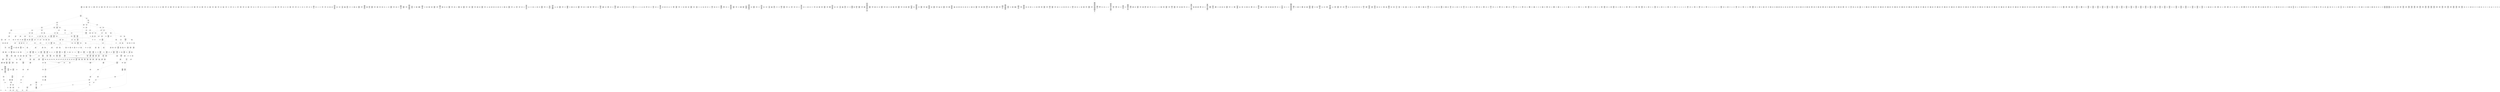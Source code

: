/* Generated by GvGen v.1.0 (https://www.github.com/stricaud/gvgen) */

digraph G {
compound=true;
   node1 [label="[anywhere]"];
   node2 [label="# 0x0
PUSHX Data
PUSHX Data
MSTORE
PUSHX LogicData
CALLDATASIZE
LT
PUSHX Data
JUMPI
"];
   node3 [label="# 0xd
PUSHX Data
CALLDATALOAD
PUSHX BitData
SHR
PUSHX LogicData
GT
PUSHX Data
JUMPI
"];
   node4 [label="# 0x1e
PUSHX LogicData
GT
PUSHX Data
JUMPI
"];
   node5 [label="# 0x29
PUSHX LogicData
GT
PUSHX Data
JUMPI
"];
   node6 [label="# 0x34
PUSHX LogicData
EQ
PUSHX Data
JUMPI
"];
   node7 [label="# 0x3f
PUSHX LogicData
EQ
PUSHX Data
JUMPI
"];
   node8 [label="# 0x4a
PUSHX LogicData
EQ
PUSHX Data
JUMPI
"];
   node9 [label="# 0x55
PUSHX LogicData
EQ
PUSHX Data
JUMPI
"];
   node10 [label="# 0x60
PUSHX LogicData
EQ
PUSHX Data
JUMPI
"];
   node11 [label="# 0x6b
PUSHX LogicData
EQ
PUSHX Data
JUMPI
"];
   node12 [label="# 0x76
PUSHX Data
JUMP
"];
   node13 [label="# 0x7a
JUMPDEST
PUSHX LogicData
EQ
PUSHX Data
JUMPI
"];
   node14 [label="# 0x86
PUSHX LogicData
EQ
PUSHX Data
JUMPI
"];
   node15 [label="# 0x91
PUSHX LogicData
EQ
PUSHX Data
JUMPI
"];
   node16 [label="# 0x9c
PUSHX LogicData
EQ
PUSHX Data
JUMPI
"];
   node17 [label="# 0xa7
PUSHX LogicData
EQ
PUSHX Data
JUMPI
"];
   node18 [label="# 0xb2
PUSHX LogicData
EQ
PUSHX Data
JUMPI
"];
   node19 [label="# 0xbd
PUSHX Data
JUMP
"];
   node20 [label="# 0xc1
JUMPDEST
PUSHX LogicData
GT
PUSHX Data
JUMPI
"];
   node21 [label="# 0xcd
PUSHX LogicData
EQ
PUSHX Data
JUMPI
"];
   node22 [label="# 0xd8
PUSHX LogicData
EQ
PUSHX Data
JUMPI
"];
   node23 [label="# 0xe3
PUSHX LogicData
EQ
PUSHX Data
JUMPI
"];
   node24 [label="# 0xee
PUSHX LogicData
EQ
PUSHX Data
JUMPI
"];
   node25 [label="# 0xf9
PUSHX LogicData
EQ
PUSHX Data
JUMPI
"];
   node26 [label="# 0x104
PUSHX LogicData
EQ
PUSHX Data
JUMPI
"];
   node27 [label="# 0x10f
PUSHX Data
JUMP
"];
   node28 [label="# 0x113
JUMPDEST
PUSHX LogicData
EQ
PUSHX Data
JUMPI
"];
   node29 [label="# 0x11f
PUSHX LogicData
EQ
PUSHX Data
JUMPI
"];
   node30 [label="# 0x12a
PUSHX LogicData
EQ
PUSHX Data
JUMPI
"];
   node31 [label="# 0x135
PUSHX LogicData
EQ
PUSHX Data
JUMPI
"];
   node32 [label="# 0x140
PUSHX LogicData
EQ
PUSHX Data
JUMPI
"];
   node33 [label="# 0x14b
PUSHX LogicData
EQ
PUSHX Data
JUMPI
"];
   node34 [label="# 0x156
PUSHX Data
JUMP
"];
   node35 [label="# 0x15a
JUMPDEST
PUSHX LogicData
GT
PUSHX Data
JUMPI
"];
   node36 [label="# 0x166
PUSHX LogicData
GT
PUSHX Data
JUMPI
"];
   node37 [label="# 0x171
PUSHX LogicData
EQ
PUSHX Data
JUMPI
"];
   node38 [label="# 0x17c
PUSHX LogicData
EQ
PUSHX Data
JUMPI
"];
   node39 [label="# 0x187
PUSHX LogicData
EQ
PUSHX Data
JUMPI
"];
   node40 [label="# 0x192
PUSHX LogicData
EQ
PUSHX Data
JUMPI
"];
   node41 [label="# 0x19d
PUSHX LogicData
EQ
PUSHX Data
JUMPI
"];
   node42 [label="# 0x1a8
PUSHX LogicData
EQ
PUSHX Data
JUMPI
"];
   node43 [label="# 0x1b3
PUSHX Data
JUMP
"];
   node44 [label="# 0x1b7
JUMPDEST
PUSHX LogicData
EQ
PUSHX Data
JUMPI
"];
   node45 [label="# 0x1c3
PUSHX LogicData
EQ
PUSHX Data
JUMPI
"];
   node46 [label="# 0x1ce
PUSHX LogicData
EQ
PUSHX Data
JUMPI
"];
   node47 [label="# 0x1d9
PUSHX LogicData
EQ
PUSHX Data
JUMPI
"];
   node48 [label="# 0x1e4
PUSHX LogicData
EQ
PUSHX Data
JUMPI
"];
   node49 [label="# 0x1ef
PUSHX LogicData
EQ
PUSHX Data
JUMPI
"];
   node50 [label="# 0x1fa
PUSHX Data
JUMP
"];
   node51 [label="# 0x1fe
JUMPDEST
PUSHX LogicData
GT
PUSHX Data
JUMPI
"];
   node52 [label="# 0x20a
PUSHX LogicData
EQ
PUSHX Data
JUMPI
"];
   node53 [label="# 0x215
PUSHX LogicData
EQ
PUSHX Data
JUMPI
"];
   node54 [label="# 0x220
PUSHX LogicData
EQ
PUSHX Data
JUMPI
"];
   node55 [label="# 0x22b
PUSHX LogicData
EQ
PUSHX Data
JUMPI
"];
   node56 [label="# 0x236
PUSHX LogicData
EQ
PUSHX Data
JUMPI
"];
   node57 [label="# 0x241
PUSHX LogicData
EQ
PUSHX Data
JUMPI
"];
   node58 [label="# 0x24c
PUSHX Data
JUMP
"];
   node59 [label="# 0x250
JUMPDEST
PUSHX LogicData
EQ
PUSHX Data
JUMPI
"];
   node60 [label="# 0x25c
PUSHX LogicData
EQ
PUSHX Data
JUMPI
"];
   node61 [label="# 0x267
PUSHX LogicData
EQ
PUSHX Data
JUMPI
"];
   node62 [label="# 0x272
PUSHX LogicData
EQ
PUSHX Data
JUMPI
"];
   node63 [label="# 0x27d
PUSHX LogicData
EQ
PUSHX Data
JUMPI
"];
   node64 [label="# 0x288
JUMPDEST
PUSHX Data
REVERT
"];
   node65 [label="# 0x28d
JUMPDEST
CALLVALUE
ISZERO
PUSHX Data
JUMPI
"];
   node66 [label="# 0x295
PUSHX Data
REVERT
"];
   node67 [label="# 0x299
JUMPDEST
PUSHX Data
PUSHX ArithData
CALLDATASIZE
SUB
ADD
PUSHX Data
PUSHX Data
JUMP
"];
   node68 [label="# 0x2af
JUMPDEST
PUSHX Data
JUMP
"];
   node69 [label="# 0x2b4
JUMPDEST
PUSHX MemData
MLOAD
PUSHX Data
PUSHX Data
JUMP
"];
   node70 [label="# 0x2c1
JUMPDEST
PUSHX MemData
MLOAD
SUB
RETURN
"];
   node71 [label="# 0x2ca
JUMPDEST
CALLVALUE
ISZERO
PUSHX Data
JUMPI
"];
   node72 [label="# 0x2d2
PUSHX Data
REVERT
"];
   node73 [label="# 0x2d6
JUMPDEST
PUSHX Data
PUSHX Data
JUMP
"];
   node74 [label="# 0x2df
JUMPDEST
STOP
"];
   node75 [label="# 0x2e1
JUMPDEST
CALLVALUE
ISZERO
PUSHX Data
JUMPI
"];
   node76 [label="# 0x2e9
PUSHX Data
REVERT
"];
   node77 [label="# 0x2ed
JUMPDEST
PUSHX Data
PUSHX Data
JUMP
"];
   node78 [label="# 0x2f6
JUMPDEST
PUSHX MemData
MLOAD
PUSHX Data
PUSHX Data
JUMP
"];
   node79 [label="# 0x303
JUMPDEST
PUSHX MemData
MLOAD
SUB
RETURN
"];
   node80 [label="# 0x30c
JUMPDEST
CALLVALUE
ISZERO
PUSHX Data
JUMPI
"];
   node81 [label="# 0x314
PUSHX Data
REVERT
"];
   node82 [label="# 0x318
JUMPDEST
PUSHX Data
PUSHX ArithData
CALLDATASIZE
SUB
ADD
PUSHX Data
PUSHX Data
JUMP
"];
   node83 [label="# 0x32e
JUMPDEST
PUSHX Data
JUMP
"];
   node84 [label="# 0x333
JUMPDEST
PUSHX MemData
MLOAD
PUSHX Data
PUSHX Data
JUMP
"];
   node85 [label="# 0x340
JUMPDEST
PUSHX MemData
MLOAD
SUB
RETURN
"];
   node86 [label="# 0x349
JUMPDEST
CALLVALUE
ISZERO
PUSHX Data
JUMPI
"];
   node87 [label="# 0x351
PUSHX Data
REVERT
"];
   node88 [label="# 0x355
JUMPDEST
PUSHX Data
PUSHX Data
JUMP
"];
   node89 [label="# 0x35e
JUMPDEST
PUSHX MemData
MLOAD
PUSHX Data
PUSHX Data
JUMP
"];
   node90 [label="# 0x36b
JUMPDEST
PUSHX MemData
MLOAD
SUB
RETURN
"];
   node91 [label="# 0x374
JUMPDEST
CALLVALUE
ISZERO
PUSHX Data
JUMPI
"];
   node92 [label="# 0x37c
PUSHX Data
REVERT
"];
   node93 [label="# 0x380
JUMPDEST
PUSHX Data
PUSHX ArithData
CALLDATASIZE
SUB
ADD
PUSHX Data
PUSHX Data
JUMP
"];
   node94 [label="# 0x396
JUMPDEST
PUSHX Data
JUMP
"];
   node95 [label="# 0x39b
JUMPDEST
STOP
"];
   node96 [label="# 0x39d
JUMPDEST
CALLVALUE
ISZERO
PUSHX Data
JUMPI
"];
   node97 [label="# 0x3a5
PUSHX Data
REVERT
"];
   node98 [label="# 0x3a9
JUMPDEST
PUSHX Data
PUSHX ArithData
CALLDATASIZE
SUB
ADD
PUSHX Data
PUSHX Data
JUMP
"];
   node99 [label="# 0x3bf
JUMPDEST
PUSHX Data
JUMP
"];
   node100 [label="# 0x3c4
JUMPDEST
PUSHX MemData
MLOAD
PUSHX Data
PUSHX Data
JUMP
"];
   node101 [label="# 0x3d1
JUMPDEST
PUSHX MemData
MLOAD
SUB
RETURN
"];
   node102 [label="# 0x3da
JUMPDEST
CALLVALUE
ISZERO
PUSHX Data
JUMPI
"];
   node103 [label="# 0x3e2
PUSHX Data
REVERT
"];
   node104 [label="# 0x3e6
JUMPDEST
PUSHX Data
PUSHX ArithData
CALLDATASIZE
SUB
ADD
PUSHX Data
PUSHX Data
JUMP
"];
   node105 [label="# 0x3fc
JUMPDEST
PUSHX Data
JUMP
"];
   node106 [label="# 0x401
JUMPDEST
STOP
"];
   node107 [label="# 0x403
JUMPDEST
CALLVALUE
ISZERO
PUSHX Data
JUMPI
"];
   node108 [label="# 0x40b
PUSHX Data
REVERT
"];
   node109 [label="# 0x40f
JUMPDEST
PUSHX Data
PUSHX Data
JUMP
"];
   node110 [label="# 0x418
JUMPDEST
PUSHX MemData
MLOAD
PUSHX Data
PUSHX Data
JUMP
"];
   node111 [label="# 0x425
JUMPDEST
PUSHX MemData
MLOAD
SUB
RETURN
"];
   node112 [label="# 0x42e
JUMPDEST
CALLVALUE
ISZERO
PUSHX Data
JUMPI
"];
   node113 [label="# 0x436
PUSHX Data
REVERT
"];
   node114 [label="# 0x43a
JUMPDEST
PUSHX Data
PUSHX ArithData
CALLDATASIZE
SUB
ADD
PUSHX Data
PUSHX Data
JUMP
"];
   node115 [label="# 0x450
JUMPDEST
PUSHX Data
JUMP
"];
   node116 [label="# 0x455
JUMPDEST
STOP
"];
   node117 [label="# 0x457
JUMPDEST
PUSHX Data
PUSHX ArithData
CALLDATASIZE
SUB
ADD
PUSHX Data
PUSHX Data
JUMP
"];
   node118 [label="# 0x46c
JUMPDEST
PUSHX Data
JUMP
"];
   node119 [label="# 0x471
JUMPDEST
STOP
"];
   node120 [label="# 0x473
JUMPDEST
CALLVALUE
ISZERO
PUSHX Data
JUMPI
"];
   node121 [label="# 0x47b
PUSHX Data
REVERT
"];
   node122 [label="# 0x47f
JUMPDEST
PUSHX Data
PUSHX ArithData
CALLDATASIZE
SUB
ADD
PUSHX Data
PUSHX Data
JUMP
"];
   node123 [label="# 0x495
JUMPDEST
PUSHX Data
JUMP
"];
   node124 [label="# 0x49a
JUMPDEST
PUSHX MemData
MLOAD
PUSHX Data
PUSHX Data
JUMP
"];
   node125 [label="# 0x4a7
JUMPDEST
PUSHX MemData
MLOAD
SUB
RETURN
"];
   node126 [label="# 0x4b0
JUMPDEST
CALLVALUE
ISZERO
PUSHX Data
JUMPI
"];
   node127 [label="# 0x4b8
PUSHX Data
REVERT
"];
   node128 [label="# 0x4bc
JUMPDEST
PUSHX Data
PUSHX Data
JUMP
"];
   node129 [label="# 0x4c5
JUMPDEST
PUSHX MemData
MLOAD
PUSHX Data
PUSHX Data
JUMP
"];
   node130 [label="# 0x4d2
JUMPDEST
PUSHX MemData
MLOAD
SUB
RETURN
"];
   node131 [label="# 0x4db
JUMPDEST
CALLVALUE
ISZERO
PUSHX Data
JUMPI
"];
   node132 [label="# 0x4e3
PUSHX Data
REVERT
"];
   node133 [label="# 0x4e7
JUMPDEST
PUSHX Data
PUSHX Data
JUMP
"];
   node134 [label="# 0x4f0
JUMPDEST
PUSHX MemData
MLOAD
PUSHX Data
PUSHX Data
JUMP
"];
   node135 [label="# 0x4fd
JUMPDEST
PUSHX MemData
MLOAD
SUB
RETURN
"];
   node136 [label="# 0x506
JUMPDEST
CALLVALUE
ISZERO
PUSHX Data
JUMPI
"];
   node137 [label="# 0x50e
PUSHX Data
REVERT
"];
   node138 [label="# 0x512
JUMPDEST
PUSHX Data
PUSHX Data
JUMP
"];
   node139 [label="# 0x51b
JUMPDEST
STOP
"];
   node140 [label="# 0x51d
JUMPDEST
CALLVALUE
ISZERO
PUSHX Data
JUMPI
"];
   node141 [label="# 0x525
PUSHX Data
REVERT
"];
   node142 [label="# 0x529
JUMPDEST
PUSHX Data
PUSHX ArithData
CALLDATASIZE
SUB
ADD
PUSHX Data
PUSHX Data
JUMP
"];
   node143 [label="# 0x53f
JUMPDEST
PUSHX Data
JUMP
"];
   node144 [label="# 0x544
JUMPDEST
STOP
"];
   node145 [label="# 0x546
JUMPDEST
CALLVALUE
ISZERO
PUSHX Data
JUMPI
"];
   node146 [label="# 0x54e
PUSHX Data
REVERT
"];
   node147 [label="# 0x552
JUMPDEST
PUSHX Data
PUSHX ArithData
CALLDATASIZE
SUB
ADD
PUSHX Data
PUSHX Data
JUMP
"];
   node148 [label="# 0x568
JUMPDEST
PUSHX Data
JUMP
"];
   node149 [label="# 0x56d
JUMPDEST
STOP
"];
   node150 [label="# 0x56f
JUMPDEST
CALLVALUE
ISZERO
PUSHX Data
JUMPI
"];
   node151 [label="# 0x577
PUSHX Data
REVERT
"];
   node152 [label="# 0x57b
JUMPDEST
PUSHX Data
PUSHX ArithData
CALLDATASIZE
SUB
ADD
PUSHX Data
PUSHX Data
JUMP
"];
   node153 [label="# 0x591
JUMPDEST
PUSHX Data
JUMP
"];
   node154 [label="# 0x596
JUMPDEST
PUSHX MemData
MLOAD
PUSHX Data
PUSHX Data
JUMP
"];
   node155 [label="# 0x5a3
JUMPDEST
PUSHX MemData
MLOAD
SUB
RETURN
"];
   node156 [label="# 0x5ac
JUMPDEST
CALLVALUE
ISZERO
PUSHX Data
JUMPI
"];
   node157 [label="# 0x5b4
PUSHX Data
REVERT
"];
   node158 [label="# 0x5b8
JUMPDEST
PUSHX Data
PUSHX ArithData
CALLDATASIZE
SUB
ADD
PUSHX Data
PUSHX Data
JUMP
"];
   node159 [label="# 0x5ce
JUMPDEST
PUSHX Data
JUMP
"];
   node160 [label="# 0x5d3
JUMPDEST
PUSHX MemData
MLOAD
PUSHX Data
PUSHX Data
JUMP
"];
   node161 [label="# 0x5e0
JUMPDEST
PUSHX MemData
MLOAD
SUB
RETURN
"];
   node162 [label="# 0x5e9
JUMPDEST
CALLVALUE
ISZERO
PUSHX Data
JUMPI
"];
   node163 [label="# 0x5f1
PUSHX Data
REVERT
"];
   node164 [label="# 0x5f5
JUMPDEST
PUSHX Data
PUSHX ArithData
CALLDATASIZE
SUB
ADD
PUSHX Data
PUSHX Data
JUMP
"];
   node165 [label="# 0x60b
JUMPDEST
PUSHX Data
JUMP
"];
   node166 [label="# 0x610
JUMPDEST
PUSHX MemData
MLOAD
PUSHX Data
PUSHX Data
JUMP
"];
   node167 [label="# 0x61d
JUMPDEST
PUSHX MemData
MLOAD
SUB
RETURN
"];
   node168 [label="# 0x626
JUMPDEST
CALLVALUE
ISZERO
PUSHX Data
JUMPI
"];
   node169 [label="# 0x62e
PUSHX Data
REVERT
"];
   node170 [label="# 0x632
JUMPDEST
PUSHX Data
PUSHX ArithData
CALLDATASIZE
SUB
ADD
PUSHX Data
PUSHX Data
JUMP
"];
   node171 [label="# 0x648
JUMPDEST
PUSHX Data
JUMP
"];
   node172 [label="# 0x64d
JUMPDEST
STOP
"];
   node173 [label="# 0x64f
JUMPDEST
CALLVALUE
ISZERO
PUSHX Data
JUMPI
"];
   node174 [label="# 0x657
PUSHX Data
REVERT
"];
   node175 [label="# 0x65b
JUMPDEST
PUSHX Data
PUSHX ArithData
CALLDATASIZE
SUB
ADD
PUSHX Data
PUSHX Data
JUMP
"];
   node176 [label="# 0x671
JUMPDEST
PUSHX Data
JUMP
"];
   node177 [label="# 0x676
JUMPDEST
STOP
"];
   node178 [label="# 0x678
JUMPDEST
CALLVALUE
ISZERO
PUSHX Data
JUMPI
"];
   node179 [label="# 0x680
PUSHX Data
REVERT
"];
   node180 [label="# 0x684
JUMPDEST
PUSHX Data
PUSHX ArithData
CALLDATASIZE
SUB
ADD
PUSHX Data
PUSHX Data
JUMP
"];
   node181 [label="# 0x69a
JUMPDEST
PUSHX Data
JUMP
"];
   node182 [label="# 0x69f
JUMPDEST
PUSHX MemData
MLOAD
PUSHX Data
PUSHX Data
JUMP
"];
   node183 [label="# 0x6ac
JUMPDEST
PUSHX MemData
MLOAD
SUB
RETURN
"];
   node184 [label="# 0x6b5
JUMPDEST
CALLVALUE
ISZERO
PUSHX Data
JUMPI
"];
   node185 [label="# 0x6bd
PUSHX Data
REVERT
"];
   node186 [label="# 0x6c1
JUMPDEST
PUSHX Data
PUSHX ArithData
CALLDATASIZE
SUB
ADD
PUSHX Data
PUSHX Data
JUMP
"];
   node187 [label="# 0x6d7
JUMPDEST
PUSHX Data
JUMP
"];
   node188 [label="# 0x6dc
JUMPDEST
PUSHX MemData
MLOAD
PUSHX Data
PUSHX Data
JUMP
"];
   node189 [label="# 0x6e9
JUMPDEST
PUSHX MemData
MLOAD
SUB
RETURN
"];
   node190 [label="# 0x6f2
JUMPDEST
CALLVALUE
ISZERO
PUSHX Data
JUMPI
"];
   node191 [label="# 0x6fa
PUSHX Data
REVERT
"];
   node192 [label="# 0x6fe
JUMPDEST
PUSHX Data
PUSHX ArithData
CALLDATASIZE
SUB
ADD
PUSHX Data
PUSHX Data
JUMP
"];
   node193 [label="# 0x714
JUMPDEST
PUSHX Data
JUMP
"];
   node194 [label="# 0x719
JUMPDEST
PUSHX MemData
MLOAD
PUSHX Data
PUSHX Data
JUMP
"];
   node195 [label="# 0x726
JUMPDEST
PUSHX MemData
MLOAD
SUB
RETURN
"];
   node196 [label="# 0x72f
JUMPDEST
CALLVALUE
ISZERO
PUSHX Data
JUMPI
"];
   node197 [label="# 0x737
PUSHX Data
REVERT
"];
   node198 [label="# 0x73b
JUMPDEST
PUSHX Data
PUSHX Data
JUMP
"];
   node199 [label="# 0x744
JUMPDEST
PUSHX MemData
MLOAD
PUSHX Data
PUSHX Data
JUMP
"];
   node200 [label="# 0x751
JUMPDEST
PUSHX MemData
MLOAD
SUB
RETURN
"];
   node201 [label="# 0x75a
JUMPDEST
CALLVALUE
ISZERO
PUSHX Data
JUMPI
"];
   node202 [label="# 0x762
PUSHX Data
REVERT
"];
   node203 [label="# 0x766
JUMPDEST
PUSHX Data
PUSHX ArithData
CALLDATASIZE
SUB
ADD
PUSHX Data
PUSHX Data
JUMP
"];
   node204 [label="# 0x77c
JUMPDEST
PUSHX Data
JUMP
"];
   node205 [label="# 0x781
JUMPDEST
PUSHX MemData
MLOAD
PUSHX Data
PUSHX Data
JUMP
"];
   node206 [label="# 0x78e
JUMPDEST
PUSHX MemData
MLOAD
SUB
RETURN
"];
   node207 [label="# 0x797
JUMPDEST
CALLVALUE
ISZERO
PUSHX Data
JUMPI
"];
   node208 [label="# 0x79f
PUSHX Data
REVERT
"];
   node209 [label="# 0x7a3
JUMPDEST
PUSHX Data
PUSHX Data
JUMP
"];
   node210 [label="# 0x7ac
JUMPDEST
STOP
"];
   node211 [label="# 0x7ae
JUMPDEST
CALLVALUE
ISZERO
PUSHX Data
JUMPI
"];
   node212 [label="# 0x7b6
PUSHX Data
REVERT
"];
   node213 [label="# 0x7ba
JUMPDEST
PUSHX Data
PUSHX Data
JUMP
"];
   node214 [label="# 0x7c3
JUMPDEST
PUSHX MemData
MLOAD
PUSHX Data
PUSHX Data
JUMP
"];
   node215 [label="# 0x7d0
JUMPDEST
PUSHX MemData
MLOAD
SUB
RETURN
"];
   node216 [label="# 0x7d9
JUMPDEST
CALLVALUE
ISZERO
PUSHX Data
JUMPI
"];
   node217 [label="# 0x7e1
PUSHX Data
REVERT
"];
   node218 [label="# 0x7e5
JUMPDEST
PUSHX Data
PUSHX ArithData
CALLDATASIZE
SUB
ADD
PUSHX Data
PUSHX Data
JUMP
"];
   node219 [label="# 0x7fb
JUMPDEST
PUSHX Data
JUMP
"];
   node220 [label="# 0x800
JUMPDEST
STOP
"];
   node221 [label="# 0x802
JUMPDEST
CALLVALUE
ISZERO
PUSHX Data
JUMPI
"];
   node222 [label="# 0x80a
PUSHX Data
REVERT
"];
   node223 [label="# 0x80e
JUMPDEST
PUSHX Data
PUSHX Data
JUMP
"];
   node224 [label="# 0x817
JUMPDEST
PUSHX MemData
MLOAD
PUSHX Data
PUSHX Data
JUMP
"];
   node225 [label="# 0x824
JUMPDEST
PUSHX MemData
MLOAD
SUB
RETURN
"];
   node226 [label="# 0x82d
JUMPDEST
CALLVALUE
ISZERO
PUSHX Data
JUMPI
"];
   node227 [label="# 0x835
PUSHX Data
REVERT
"];
   node228 [label="# 0x839
JUMPDEST
PUSHX Data
PUSHX Data
JUMP
"];
   node229 [label="# 0x842
JUMPDEST
PUSHX MemData
MLOAD
PUSHX Data
PUSHX Data
JUMP
"];
   node230 [label="# 0x84f
JUMPDEST
PUSHX MemData
MLOAD
SUB
RETURN
"];
   node231 [label="# 0x858
JUMPDEST
CALLVALUE
ISZERO
PUSHX Data
JUMPI
"];
   node232 [label="# 0x860
PUSHX Data
REVERT
"];
   node233 [label="# 0x864
JUMPDEST
PUSHX Data
PUSHX ArithData
CALLDATASIZE
SUB
ADD
PUSHX Data
PUSHX Data
JUMP
"];
   node234 [label="# 0x87a
JUMPDEST
PUSHX Data
JUMP
"];
   node235 [label="# 0x87f
JUMPDEST
PUSHX MemData
MLOAD
PUSHX Data
PUSHX Data
JUMP
"];
   node236 [label="# 0x88c
JUMPDEST
PUSHX MemData
MLOAD
SUB
RETURN
"];
   node237 [label="# 0x895
JUMPDEST
CALLVALUE
ISZERO
PUSHX Data
JUMPI
"];
   node238 [label="# 0x89d
PUSHX Data
REVERT
"];
   node239 [label="# 0x8a1
JUMPDEST
PUSHX Data
PUSHX ArithData
CALLDATASIZE
SUB
ADD
PUSHX Data
PUSHX Data
JUMP
"];
   node240 [label="# 0x8b7
JUMPDEST
PUSHX Data
JUMP
"];
   node241 [label="# 0x8bc
JUMPDEST
STOP
"];
   node242 [label="# 0x8be
JUMPDEST
CALLVALUE
ISZERO
PUSHX Data
JUMPI
"];
   node243 [label="# 0x8c6
PUSHX Data
REVERT
"];
   node244 [label="# 0x8ca
JUMPDEST
PUSHX Data
PUSHX Data
JUMP
"];
   node245 [label="# 0x8d3
JUMPDEST
PUSHX MemData
MLOAD
PUSHX Data
PUSHX Data
JUMP
"];
   node246 [label="# 0x8e0
JUMPDEST
PUSHX MemData
MLOAD
SUB
RETURN
"];
   node247 [label="# 0x8e9
JUMPDEST
CALLVALUE
ISZERO
PUSHX Data
JUMPI
"];
   node248 [label="# 0x8f1
PUSHX Data
REVERT
"];
   node249 [label="# 0x8f5
JUMPDEST
PUSHX Data
PUSHX ArithData
CALLDATASIZE
SUB
ADD
PUSHX Data
PUSHX Data
JUMP
"];
   node250 [label="# 0x90b
JUMPDEST
PUSHX Data
JUMP
"];
   node251 [label="# 0x910
JUMPDEST
STOP
"];
   node252 [label="# 0x912
JUMPDEST
CALLVALUE
ISZERO
PUSHX Data
JUMPI
"];
   node253 [label="# 0x91a
PUSHX Data
REVERT
"];
   node254 [label="# 0x91e
JUMPDEST
PUSHX Data
PUSHX ArithData
CALLDATASIZE
SUB
ADD
PUSHX Data
PUSHX Data
JUMP
"];
   node255 [label="# 0x934
JUMPDEST
PUSHX Data
JUMP
"];
   node256 [label="# 0x939
JUMPDEST
STOP
"];
   node257 [label="# 0x93b
JUMPDEST
PUSHX Data
PUSHX ArithData
CALLDATASIZE
SUB
ADD
PUSHX Data
PUSHX Data
JUMP
"];
   node258 [label="# 0x950
JUMPDEST
PUSHX Data
JUMP
"];
   node259 [label="# 0x955
JUMPDEST
STOP
"];
   node260 [label="# 0x957
JUMPDEST
CALLVALUE
ISZERO
PUSHX Data
JUMPI
"];
   node261 [label="# 0x95f
PUSHX Data
REVERT
"];
   node262 [label="# 0x963
JUMPDEST
PUSHX Data
PUSHX ArithData
CALLDATASIZE
SUB
ADD
PUSHX Data
PUSHX Data
JUMP
"];
   node263 [label="# 0x979
JUMPDEST
PUSHX Data
JUMP
"];
   node264 [label="# 0x97e
JUMPDEST
PUSHX MemData
MLOAD
PUSHX Data
PUSHX Data
JUMP
"];
   node265 [label="# 0x98b
JUMPDEST
PUSHX MemData
MLOAD
SUB
RETURN
"];
   node266 [label="# 0x994
JUMPDEST
CALLVALUE
ISZERO
PUSHX Data
JUMPI
"];
   node267 [label="# 0x99c
PUSHX Data
REVERT
"];
   node268 [label="# 0x9a0
JUMPDEST
PUSHX Data
PUSHX Data
JUMP
"];
   node269 [label="# 0x9a9
JUMPDEST
PUSHX MemData
MLOAD
PUSHX Data
PUSHX Data
JUMP
"];
   node270 [label="# 0x9b6
JUMPDEST
PUSHX MemData
MLOAD
SUB
RETURN
"];
   node271 [label="# 0x9bf
JUMPDEST
CALLVALUE
ISZERO
PUSHX Data
JUMPI
"];
   node272 [label="# 0x9c7
PUSHX Data
REVERT
"];
   node273 [label="# 0x9cb
JUMPDEST
PUSHX Data
PUSHX ArithData
CALLDATASIZE
SUB
ADD
PUSHX Data
PUSHX Data
JUMP
"];
   node274 [label="# 0x9e1
JUMPDEST
PUSHX Data
JUMP
"];
   node275 [label="# 0x9e6
JUMPDEST
STOP
"];
   node276 [label="# 0x9e8
JUMPDEST
CALLVALUE
ISZERO
PUSHX Data
JUMPI
"];
   node277 [label="# 0x9f0
PUSHX Data
REVERT
"];
   node278 [label="# 0x9f4
JUMPDEST
PUSHX Data
PUSHX ArithData
CALLDATASIZE
SUB
ADD
PUSHX Data
PUSHX Data
JUMP
"];
   node279 [label="# 0xa0a
JUMPDEST
PUSHX Data
JUMP
"];
   node280 [label="# 0xa0f
JUMPDEST
PUSHX MemData
MLOAD
PUSHX Data
PUSHX Data
JUMP
"];
   node281 [label="# 0xa1c
JUMPDEST
PUSHX MemData
MLOAD
SUB
RETURN
"];
   node282 [label="# 0xa25
JUMPDEST
CALLVALUE
ISZERO
PUSHX Data
JUMPI
"];
   node283 [label="# 0xa2d
PUSHX Data
REVERT
"];
   node284 [label="# 0xa31
JUMPDEST
PUSHX Data
PUSHX Data
JUMP
"];
   node285 [label="# 0xa3a
JUMPDEST
PUSHX MemData
MLOAD
PUSHX Data
PUSHX Data
JUMP
"];
   node286 [label="# 0xa47
JUMPDEST
PUSHX MemData
MLOAD
SUB
RETURN
"];
   node287 [label="# 0xa50
JUMPDEST
CALLVALUE
ISZERO
PUSHX Data
JUMPI
"];
   node288 [label="# 0xa58
PUSHX Data
REVERT
"];
   node289 [label="# 0xa5c
JUMPDEST
PUSHX Data
PUSHX ArithData
CALLDATASIZE
SUB
ADD
PUSHX Data
PUSHX Data
JUMP
"];
   node290 [label="# 0xa72
JUMPDEST
PUSHX Data
JUMP
"];
   node291 [label="# 0xa77
JUMPDEST
STOP
"];
   node292 [label="# 0xa79
JUMPDEST
CALLVALUE
ISZERO
PUSHX Data
JUMPI
"];
   node293 [label="# 0xa81
PUSHX Data
REVERT
"];
   node294 [label="# 0xa85
JUMPDEST
PUSHX Data
PUSHX ArithData
CALLDATASIZE
SUB
ADD
PUSHX Data
PUSHX Data
JUMP
"];
   node295 [label="# 0xa9b
JUMPDEST
PUSHX Data
JUMP
"];
   node296 [label="# 0xaa0
JUMPDEST
STOP
"];
   node297 [label="# 0xaa2
JUMPDEST
CALLVALUE
ISZERO
PUSHX Data
JUMPI
"];
   node298 [label="# 0xaaa
PUSHX Data
REVERT
"];
   node299 [label="# 0xaae
JUMPDEST
PUSHX Data
PUSHX Data
JUMP
"];
   node300 [label="# 0xab7
JUMPDEST
PUSHX MemData
MLOAD
PUSHX Data
PUSHX Data
JUMP
"];
   node301 [label="# 0xac4
JUMPDEST
PUSHX MemData
MLOAD
SUB
RETURN
"];
   node302 [label="# 0xacd
JUMPDEST
CALLVALUE
ISZERO
PUSHX Data
JUMPI
"];
   node303 [label="# 0xad5
PUSHX Data
REVERT
"];
   node304 [label="# 0xad9
JUMPDEST
PUSHX Data
PUSHX ArithData
CALLDATASIZE
SUB
ADD
PUSHX Data
PUSHX Data
JUMP
"];
   node305 [label="# 0xaef
JUMPDEST
PUSHX Data
JUMP
"];
   node306 [label="# 0xaf4
JUMPDEST
STOP
"];
   node307 [label="# 0xaf6
JUMPDEST
PUSHX Data
PUSHX BitData
PUSHX BitData
NOT
AND
PUSHX BitData
NOT
AND
EQ
PUSHX Data
JUMPI
"];
   node308 [label="# 0xb5f
PUSHX Data
PUSHX Data
JUMP
"];
   node309 [label="# 0xb68
JUMPDEST
"];
   node310 [label="# 0xb69
JUMPDEST
JUMP
"];
   node311 [label="# 0xb70
JUMPDEST
PUSHX Data
PUSHX Data
JUMP
"];
   node312 [label="# 0xb78
JUMPDEST
PUSHX BitData
AND
PUSHX Data
PUSHX Data
JUMP
"];
   node313 [label="# 0xb96
JUMPDEST
PUSHX BitData
AND
EQ
PUSHX Data
JUMPI
"];
   node314 [label="# 0xbb2
PUSHX MemData
MLOAD
PUSHX Data
MSTORE
PUSHX ArithData
ADD
PUSHX Data
PUSHX Data
JUMP
"];
   node315 [label="# 0xbe3
JUMPDEST
PUSHX MemData
MLOAD
SUB
REVERT
"];
   node316 [label="# 0xbec
JUMPDEST
PUSHX LogicData
PUSHX StorData
SLOAD
EQ
PUSHX Data
JUMPI
"];
   node317 [label="# 0xbfa
PUSHX MemData
MLOAD
PUSHX Data
MSTORE
PUSHX ArithData
ADD
PUSHX Data
PUSHX Data
JUMP
"];
   node318 [label="# 0xc2b
JUMPDEST
PUSHX MemData
MLOAD
SUB
REVERT
"];
   node319 [label="# 0xc34
JUMPDEST
PUSHX Data
"];
   node320 [label="# 0xc37
JUMPDEST
PUSHX LogicData
LT
ISZERO
PUSHX Data
JUMPI
"];
   node321 [label="# 0xc41
PUSHX Data
PUSHX Data
PUSHX Data
JUMP
"];
   node322 [label="# 0xc4b
JUMPDEST
PUSHX Data
JUMP
"];
   node323 [label="# 0xc51
JUMPDEST
PUSHX Data
PUSHX Data
JUMP
"];
   node324 [label="# 0xc5c
JUMPDEST
PUSHX Data
JUMP
"];
   node325 [label="# 0xc64
JUMPDEST
JUMP
"];
   node326 [label="# 0xc67
JUMPDEST
PUSHX Data
PUSHX StorData
SLOAD
PUSHX Data
PUSHX Data
JUMP
"];
   node327 [label="# 0xc76
JUMPDEST
PUSHX ArithData
ADD
PUSHX ArithData
DIV
MUL
PUSHX ArithData
ADD
PUSHX MemData
MLOAD
ADD
PUSHX Data
MSTORE
MSTORE
PUSHX ArithData
ADD
SLOAD
PUSHX Data
PUSHX Data
JUMP
"];
   node328 [label="# 0xca2
JUMPDEST
ISZERO
PUSHX Data
JUMPI
"];
   node329 [label="# 0xca9
PUSHX LogicData
LT
PUSHX Data
JUMPI
"];
   node330 [label="# 0xcb1
PUSHX ArithData
SLOAD
DIV
MUL
MSTORE
PUSHX ArithData
ADD
PUSHX Data
JUMP
"];
   node331 [label="# 0xcc4
JUMPDEST
ADD
PUSHX Data
MSTORE
PUSHX Data
PUSHX Data
SHA3
"];
   node332 [label="# 0xcd2
JUMPDEST
SLOAD
MSTORE
PUSHX ArithData
ADD
PUSHX ArithData
ADD
GT
PUSHX Data
JUMPI
"];
   node333 [label="# 0xce6
SUB
PUSHX BitData
AND
ADD
"];
   node334 [label="# 0xcef
JUMPDEST
JUMP
"];
   node335 [label="# 0xcf9
JUMPDEST
PUSHX Data
PUSHX Data
PUSHX Data
JUMP
"];
   node336 [label="# 0xd04
JUMPDEST
PUSHX Data
JUMPI
"];
   node337 [label="# 0xd09
PUSHX MemData
MLOAD
PUSHX Data
MSTORE
PUSHX ArithData
ADD
PUSHX Data
PUSHX Data
JUMP
"];
   node338 [label="# 0xd3a
JUMPDEST
PUSHX MemData
MLOAD
SUB
REVERT
"];
   node339 [label="# 0xd43
JUMPDEST
PUSHX Data
PUSHX ArithData
MSTORE
PUSHX ArithData
ADD
MSTORE
PUSHX ArithData
ADD
PUSHX Data
SHA3
PUSHX ArithData
SLOAD
PUSHX ArithData
EXP
DIV
PUSHX BitData
AND
JUMP
"];
   node340 [label="# 0xd7e
JUMPDEST
PUSHX Data
JUMP
"];
   node341 [label="# 0xd83
JUMPDEST
PUSHX Data
PUSHX Data
PUSHX Data
JUMP
"];
   node342 [label="# 0xd8e
JUMPDEST
PUSHX BitData
AND
PUSHX BitData
AND
EQ
ISZERO
PUSHX Data
JUMPI
"];
   node343 [label="# 0xdc5
PUSHX MemData
MLOAD
PUSHX Data
MSTORE
PUSHX ArithData
ADD
PUSHX Data
PUSHX Data
JUMP
"];
   node344 [label="# 0xdf6
JUMPDEST
PUSHX MemData
MLOAD
SUB
REVERT
"];
   node345 [label="# 0xdff
JUMPDEST
PUSHX BitData
AND
PUSHX Data
PUSHX Data
JUMP
"];
   node346 [label="# 0xe1e
JUMPDEST
PUSHX BitData
AND
EQ
PUSHX Data
JUMPI
"];
   node347 [label="# 0xe3b
PUSHX Data
PUSHX Data
PUSHX Data
JUMP
"];
   node348 [label="# 0xe47
JUMPDEST
PUSHX Data
JUMP
"];
   node349 [label="# 0xe4c
JUMPDEST
"];
   node350 [label="# 0xe4d
JUMPDEST
PUSHX Data
JUMPI
"];
   node351 [label="# 0xe52
PUSHX MemData
MLOAD
PUSHX Data
MSTORE
PUSHX ArithData
ADD
PUSHX Data
PUSHX Data
JUMP
"];
   node352 [label="# 0xe83
JUMPDEST
PUSHX MemData
MLOAD
SUB
REVERT
"];
   node353 [label="# 0xe8c
JUMPDEST
PUSHX Data
PUSHX Data
JUMP
"];
   node354 [label="# 0xe96
JUMPDEST
JUMP
"];
   node355 [label="# 0xe9b
JUMPDEST
PUSHX BitData
PUSHX BitData
AND
PUSHX StorData
PUSHX ArithData
SLOAD
PUSHX ArithData
EXP
DIV
PUSHX BitData
AND
PUSHX BitData
AND
EQ
ISZERO
PUSHX Data
JUMPI
"];
   node356 [label="# 0xef4
PUSHX MemData
MLOAD
PUSHX Data
MSTORE
PUSHX ArithData
ADD
PUSHX Data
PUSHX Data
JUMP
"];
   node357 [label="# 0xf25
JUMPDEST
PUSHX MemData
MLOAD
SUB
REVERT
"];
   node358 [label="# 0xf2e
JUMPDEST
PUSHX StorData
PUSHX ArithData
SLOAD
PUSHX ArithData
EXP
DIV
PUSHX BitData
AND
PUSHX BitData
AND
PUSHX BitData
PUSHX MemData
MLOAD
PUSHX BitData
AND
PUSHX BitData
SHL
MSTORE
PUSHX ArithData
ADD
PUSHX Data
PUSHX Data
JUMP
"];
   node359 [label="# 0xf89
JUMPDEST
PUSHX Data
PUSHX MemData
MLOAD
SUB
EXTCODESIZE
ISZERO
ISZERO
PUSHX Data
JUMPI
"];
   node360 [label="# 0xf9d
PUSHX Data
REVERT
"];
   node361 [label="# 0xfa1
JUMPDEST
GAS
STATICCALL
ISZERO
ISZERO
PUSHX Data
JUMPI
"];
   node362 [label="# 0xfac
RETURNDATASIZE
PUSHX Data
RETURNDATACOPY
RETURNDATASIZE
PUSHX Data
REVERT
"];
   node363 [label="# 0xfb5
JUMPDEST
PUSHX MemData
MLOAD
RETURNDATASIZE
PUSHX BitData
NOT
PUSHX ArithData
ADD
AND
ADD
PUSHX Data
MSTORE
ADD
PUSHX Data
PUSHX Data
JUMP
"];
   node364 [label="# 0xfd9
JUMPDEST
JUMP
"];
   node365 [label="# 0xfe0
JUMPDEST
PUSHX Data
PUSHX Data
JUMP
"];
   node366 [label="# 0xfe8
JUMPDEST
PUSHX BitData
AND
PUSHX Data
PUSHX Data
JUMP
"];
   node367 [label="# 0x1006
JUMPDEST
PUSHX BitData
AND
EQ
PUSHX Data
JUMPI
"];
   node368 [label="# 0x1022
PUSHX MemData
MLOAD
PUSHX Data
MSTORE
PUSHX ArithData
ADD
PUSHX Data
PUSHX Data
JUMP
"];
   node369 [label="# 0x1053
JUMPDEST
PUSHX MemData
MLOAD
SUB
REVERT
"];
   node370 [label="# 0x105c
JUMPDEST
PUSHX StorData
PUSHX ArithData
PUSHX ArithData
EXP
SLOAD
PUSHX ArithData
MUL
NOT
AND
PUSHX BitData
AND
MUL
OR
SSTORE
JUMP
"];
   node371 [label="# 0x10a0
JUMPDEST
PUSHX Data
PUSHX StorData
SLOAD
JUMP
"];
   node372 [label="# 0x10ad
JUMPDEST
PUSHX Data
PUSHX Data
PUSHX Data
JUMP
"];
   node373 [label="# 0x10b8
JUMPDEST
PUSHX Data
JUMP
"];
   node374 [label="# 0x10be
JUMPDEST
PUSHX Data
JUMPI
"];
   node375 [label="# 0x10c3
PUSHX MemData
MLOAD
PUSHX Data
MSTORE
PUSHX ArithData
ADD
PUSHX Data
PUSHX Data
JUMP
"];
   node376 [label="# 0x10f4
JUMPDEST
PUSHX MemData
MLOAD
SUB
REVERT
"];
   node377 [label="# 0x10fd
JUMPDEST
PUSHX Data
PUSHX Data
JUMP
"];
   node378 [label="# 0x1108
JUMPDEST
JUMP
"];
   node379 [label="# 0x110d
JUMPDEST
PUSHX Data
PUSHX StorData
SLOAD
PUSHX Data
PUSHX Data
PUSHX Data
JUMP
"];
   node380 [label="# 0x1126
JUMPDEST
LT
PUSHX Data
JUMPI
"];
   node381 [label="# 0x112c
PUSHX MemData
MLOAD
PUSHX Data
MSTORE
PUSHX ArithData
ADD
PUSHX Data
PUSHX Data
JUMP
"];
   node382 [label="# 0x115d
JUMPDEST
PUSHX MemData
MLOAD
SUB
REVERT
"];
   node383 [label="# 0x1166
JUMPDEST
PUSHX LogicData
LT
PUSHX Data
JUMPI
"];
   node384 [label="# 0x116f
PUSHX MemData
MLOAD
PUSHX Data
MSTORE
PUSHX ArithData
ADD
PUSHX Data
PUSHX Data
JUMP
"];
   node385 [label="# 0x11a0
JUMPDEST
PUSHX MemData
MLOAD
SUB
REVERT
"];
   node386 [label="# 0x11a9
JUMPDEST
CALLVALUE
PUSHX Data
PUSHX Data
PUSHX Data
JUMP
"];
   node387 [label="# 0x11bd
JUMPDEST
EQ
PUSHX Data
JUMPI
"];
   node388 [label="# 0x11c3
PUSHX MemData
MLOAD
PUSHX Data
MSTORE
PUSHX ArithData
ADD
PUSHX Data
PUSHX Data
JUMP
"];
   node389 [label="# 0x11f4
JUMPDEST
PUSHX MemData
MLOAD
SUB
REVERT
"];
   node390 [label="# 0x11fd
JUMPDEST
PUSHX Data
"];
   node391 [label="# 0x1200
JUMPDEST
LT
ISZERO
PUSHX Data
JUMPI
"];
   node392 [label="# 0x1209
PUSHX Data
PUSHX Data
PUSHX Data
JUMP
"];
   node393 [label="# 0x1213
JUMPDEST
PUSHX Data
PUSHX Data
JUMP
"];
   node394 [label="# 0x121f
JUMPDEST
PUSHX Data
JUMP
"];
   node395 [label="# 0x1224
JUMPDEST
PUSHX Data
PUSHX Data
JUMP
"];
   node396 [label="# 0x122f
JUMPDEST
PUSHX Data
JUMP
"];
   node397 [label="# 0x1237
JUMPDEST
JUMP
"];
   node398 [label="# 0x123c
JUMPDEST
PUSHX Data
PUSHX Data
PUSHX Data
JUMP
"];
   node399 [label="# 0x1247
JUMPDEST
LT
PUSHX Data
JUMPI
"];
   node400 [label="# 0x124e
PUSHX MemData
MLOAD
PUSHX Data
MSTORE
PUSHX ArithData
ADD
PUSHX Data
PUSHX Data
JUMP
"];
   node401 [label="# 0x127f
JUMPDEST
PUSHX MemData
MLOAD
SUB
REVERT
"];
   node402 [label="# 0x1288
JUMPDEST
PUSHX Data
"];
   node403 [label="# 0x128c
JUMPDEST
PUSHX StorData
SLOAD
LT
ISZERO
PUSHX Data
JUMPI
"];
   node404 [label="# 0x129a
PUSHX StorData
SLOAD
LT
PUSHX Data
JUMPI
"];
   node405 [label="# 0x12a5
PUSHX Data
PUSHX Data
JUMP
"];
   node406 [label="# 0x12ac
JUMPDEST
"];
   node407 [label="# 0x12ad
JUMPDEST
PUSHX Data
MSTORE
PUSHX Data
PUSHX Data
SHA3
ADD
PUSHX ArithData
SLOAD
PUSHX ArithData
EXP
DIV
PUSHX BitData
AND
PUSHX BitData
AND
PUSHX BitData
AND
EQ
ISZERO
PUSHX Data
JUMPI
"];
   node408 [label="# 0x130c
EQ
ISZERO
PUSHX Data
JUMPI
"];
   node409 [label="# 0x1314
PUSHX Data
JUMP
"];
   node410 [label="# 0x131d
JUMPDEST
PUSHX Data
PUSHX Data
JUMP
"];
   node411 [label="# 0x1328
JUMPDEST
"];
   node412 [label="# 0x132c
JUMPDEST
PUSHX Data
PUSHX Data
JUMP
"];
   node413 [label="# 0x1337
JUMPDEST
PUSHX Data
JUMP
"];
   node414 [label="# 0x133f
JUMPDEST
PUSHX MemData
MLOAD
PUSHX Data
MSTORE
PUSHX ArithData
ADD
PUSHX Data
PUSHX Data
JUMP
"];
   node415 [label="# 0x1372
JUMPDEST
PUSHX MemData
MLOAD
SUB
REVERT
"];
   node416 [label="# 0x137b
JUMPDEST
JUMP
"];
   node417 [label="# 0x1381
JUMPDEST
PUSHX StorData
SLOAD
JUMP
"];
   node418 [label="# 0x1387
JUMPDEST
PUSHX Data
JUMP
"];
   node419 [label="# 0x1392
JUMPDEST
PUSHX Data
PUSHX StorData
PUSHX ArithData
SLOAD
PUSHX ArithData
EXP
DIV
PUSHX BitData
AND
PUSHX BitData
AND
SELFBALANCE
PUSHX MemData
MLOAD
PUSHX Data
PUSHX Data
JUMP
"];
   node420 [label="# 0x13da
JUMPDEST
PUSHX Data
PUSHX MemData
MLOAD
SUB
GAS
CALL
RETURNDATASIZE
PUSHX LogicData
EQ
PUSHX Data
JUMPI
"];
   node421 [label="# 0x13f6
PUSHX MemData
MLOAD
PUSHX BitData
NOT
PUSHX ArithData
RETURNDATASIZE
ADD
AND
ADD
PUSHX Data
MSTORE
RETURNDATASIZE
MSTORE
RETURNDATASIZE
PUSHX Data
PUSHX ArithData
ADD
RETURNDATACOPY
PUSHX Data
JUMP
"];
   node422 [label="# 0x1417
JUMPDEST
PUSHX Data
"];
   node423 [label="# 0x141c
JUMPDEST
PUSHX Data
JUMPI
"];
   node424 [label="# 0x1426
PUSHX MemData
MLOAD
PUSHX Data
MSTORE
PUSHX ArithData
ADD
PUSHX Data
PUSHX Data
JUMP
"];
   node425 [label="# 0x1457
JUMPDEST
PUSHX MemData
MLOAD
SUB
REVERT
"];
   node426 [label="# 0x1460
JUMPDEST
JUMP
"];
   node427 [label="# 0x1463
JUMPDEST
PUSHX Data
PUSHX MemData
MLOAD
PUSHX ArithData
ADD
PUSHX Data
MSTORE
PUSHX Data
MSTORE
PUSHX Data
JUMP
"];
   node428 [label="# 0x147e
JUMPDEST
JUMP
"];
   node429 [label="# 0x1483
JUMPDEST
PUSHX Data
PUSHX Data
PUSHX Data
JUMP
"];
   node430 [label="# 0x148e
JUMPDEST
PUSHX Data
JUMP
"];
   node431 [label="# 0x1494
JUMPDEST
PUSHX Data
JUMPI
"];
   node432 [label="# 0x1499
PUSHX MemData
MLOAD
PUSHX Data
MSTORE
PUSHX ArithData
ADD
PUSHX Data
PUSHX Data
JUMP
"];
   node433 [label="# 0x14ca
JUMPDEST
PUSHX MemData
MLOAD
SUB
REVERT
"];
   node434 [label="# 0x14d3
JUMPDEST
PUSHX Data
PUSHX Data
JUMP
"];
   node435 [label="# 0x14dc
JUMPDEST
JUMP
"];
   node436 [label="# 0x14df
JUMPDEST
PUSHX Data
PUSHX Data
PUSHX Data
PUSHX Data
JUMP
"];
   node437 [label="# 0x14ec
JUMPDEST
PUSHX LogicData
EQ
ISZERO
PUSHX Data
JUMPI
"];
   node438 [label="# 0x14f8
PUSHX LogicData
PUSHX LogicData
GT
ISZERO
PUSHX Data
JUMPI
"];
   node439 [label="# 0x150a
PUSHX Data
PUSHX Data
JUMP
"];
   node440 [label="# 0x1511
JUMPDEST
"];
   node441 [label="# 0x1512
JUMPDEST
PUSHX MemData
MLOAD
MSTORE
PUSHX ArithData
MUL
PUSHX ArithData
ADD
ADD
PUSHX Data
MSTORE
ISZERO
PUSHX Data
JUMPI
"];
   node442 [label="# 0x152c
PUSHX ArithData
ADD
PUSHX ArithData
MUL
CALLDATASIZE
CALLDATACOPY
ADD
"];
   node443 [label="# 0x1540
JUMPDEST
PUSHX Data
JUMP
"];
   node444 [label="# 0x1549
JUMPDEST
PUSHX Data
PUSHX LogicData
GT
ISZERO
PUSHX Data
JUMPI
"];
   node445 [label="# 0x155d
PUSHX Data
PUSHX Data
JUMP
"];
   node446 [label="# 0x1564
JUMPDEST
"];
   node447 [label="# 0x1565
JUMPDEST
PUSHX MemData
MLOAD
MSTORE
PUSHX ArithData
MUL
PUSHX ArithData
ADD
ADD
PUSHX Data
MSTORE
ISZERO
PUSHX Data
JUMPI
"];
   node448 [label="# 0x157f
PUSHX ArithData
ADD
PUSHX ArithData
MUL
CALLDATASIZE
CALLDATACOPY
ADD
"];
   node449 [label="# 0x1593
JUMPDEST
PUSHX Data
"];
   node450 [label="# 0x1599
JUMPDEST
LT
ISZERO
PUSHX Data
JUMPI
"];
   node451 [label="# 0x15a2
PUSHX Data
PUSHX Data
JUMP
"];
   node452 [label="# 0x15ab
JUMPDEST
MLOAD
LT
PUSHX Data
JUMPI
"];
   node453 [label="# 0x15b6
PUSHX Data
PUSHX Data
JUMP
"];
   node454 [label="# 0x15bd
JUMPDEST
"];
   node455 [label="# 0x15be
JUMPDEST
PUSHX ArithData
MUL
PUSHX ArithData
ADD
ADD
MSTORE
PUSHX Data
PUSHX Data
JUMP
"];
   node456 [label="# 0x15d5
JUMPDEST
PUSHX Data
JUMP
"];
   node457 [label="# 0x15dd
JUMPDEST
"];
   node458 [label="# 0x15e4
JUMPDEST
JUMP
"];
   node459 [label="# 0x15e9
JUMPDEST
PUSHX Data
"];
   node460 [label="# 0x15ed
JUMPDEST
LT
ISZERO
PUSHX Data
JUMPI
"];
   node461 [label="# 0x15f9
PUSHX BitData
AND
PUSHX Data
LT
PUSHX Data
JUMPI
"];
   node462 [label="# 0x161c
PUSHX Data
PUSHX Data
JUMP
"];
   node463 [label="# 0x1623
JUMPDEST
"];
   node464 [label="# 0x1624
JUMPDEST
PUSHX ArithData
MUL
ADD
CALLDATALOAD
SLOAD
LT
PUSHX Data
JUMPI
"];
   node465 [label="# 0x1634
PUSHX Data
PUSHX Data
JUMP
"];
   node466 [label="# 0x163b
JUMPDEST
"];
   node467 [label="# 0x163c
JUMPDEST
PUSHX Data
MSTORE
PUSHX Data
PUSHX Data
SHA3
ADD
PUSHX ArithData
SLOAD
PUSHX ArithData
EXP
DIV
PUSHX BitData
AND
PUSHX BitData
AND
EQ
PUSHX Data
JUMPI
"];
   node468 [label="# 0x1683
PUSHX Data
PUSHX Data
JUMP
"];
   node469 [label="# 0x168c
JUMPDEST
PUSHX Data
PUSHX Data
JUMP
"];
   node470 [label="# 0x1696
JUMPDEST
PUSHX Data
JUMP
"];
   node471 [label="# 0x169d
JUMPDEST
PUSHX Data
"];
   node472 [label="# 0x16a3
JUMPDEST
JUMP
"];
   node473 [label="# 0x16aa
JUMPDEST
PUSHX Data
PUSHX StorData
SLOAD
LT
PUSHX Data
JUMPI
"];
   node474 [label="# 0x16b9
PUSHX MemData
MLOAD
PUSHX Data
MSTORE
PUSHX ArithData
ADD
PUSHX Data
PUSHX Data
JUMP
"];
   node475 [label="# 0x16ea
JUMPDEST
PUSHX MemData
MLOAD
SUB
REVERT
"];
   node476 [label="# 0x16f3
JUMPDEST
JUMP
"];
   node477 [label="# 0x16fb
JUMPDEST
PUSHX Data
PUSHX Data
JUMP
"];
   node478 [label="# 0x1703
JUMPDEST
PUSHX BitData
AND
PUSHX Data
PUSHX Data
JUMP
"];
   node479 [label="# 0x1721
JUMPDEST
PUSHX BitData
AND
EQ
PUSHX Data
JUMPI
"];
   node480 [label="# 0x173d
PUSHX MemData
MLOAD
PUSHX Data
MSTORE
PUSHX ArithData
ADD
PUSHX Data
PUSHX Data
JUMP
"];
   node481 [label="# 0x176e
JUMPDEST
PUSHX MemData
MLOAD
SUB
REVERT
"];
   node482 [label="# 0x1777
JUMPDEST
PUSHX Data
MLOAD
PUSHX ArithData
ADD
PUSHX Data
PUSHX Data
JUMP
"];
   node483 [label="# 0x178d
JUMPDEST
JUMP
"];
   node484 [label="# 0x1791
JUMPDEST
PUSHX Data
"];
   node485 [label="# 0x1794
JUMPDEST
MLOAD
LT
ISZERO
PUSHX Data
JUMPI
"];
   node486 [label="# 0x179e
PUSHX Data
MLOAD
LT
PUSHX Data
JUMPI
"];
   node487 [label="# 0x17ad
PUSHX Data
PUSHX Data
JUMP
"];
   node488 [label="# 0x17b4
JUMPDEST
"];
   node489 [label="# 0x17b5
JUMPDEST
PUSHX ArithData
MUL
PUSHX ArithData
ADD
ADD
MLOAD
PUSHX Data
JUMP
"];
   node490 [label="# 0x17c3
JUMPDEST
PUSHX Data
PUSHX Data
JUMP
"];
   node491 [label="# 0x17ce
JUMPDEST
PUSHX Data
JUMP
"];
   node492 [label="# 0x17d6
JUMPDEST
JUMP
"];
   node493 [label="# 0x17dd
JUMPDEST
PUSHX Data
PUSHX Data
MSTORE
PUSHX Data
MSTORE
PUSHX Data
PUSHX Data
SHA3
PUSHX ArithData
SLOAD
PUSHX ArithData
EXP
DIV
PUSHX BitData
AND
JUMP
"];
   node494 [label="# 0x17fd
JUMPDEST
PUSHX Data
PUSHX StorData
SLOAD
LT
PUSHX Data
JUMPI
"];
   node495 [label="# 0x180c
PUSHX Data
PUSHX Data
JUMP
"];
   node496 [label="# 0x1813
JUMPDEST
"];
   node497 [label="# 0x1814
JUMPDEST
PUSHX Data
MSTORE
PUSHX Data
PUSHX Data
SHA3
ADD
PUSHX ArithData
SLOAD
PUSHX ArithData
EXP
DIV
PUSHX BitData
AND
PUSHX BitData
PUSHX BitData
AND
PUSHX BitData
AND
EQ
ISZERO
PUSHX Data
JUMPI
"];
   node498 [label="# 0x1877
PUSHX MemData
MLOAD
PUSHX Data
MSTORE
PUSHX ArithData
ADD
PUSHX Data
PUSHX Data
JUMP
"];
   node499 [label="# 0x18a8
JUMPDEST
PUSHX MemData
MLOAD
SUB
REVERT
"];
   node500 [label="# 0x18b1
JUMPDEST
JUMP
"];
   node501 [label="# 0x18ba
JUMPDEST
PUSHX Data
PUSHX Data
PUSHX Data
PUSHX Data
JUMP
"];
   node502 [label="# 0x18c6
JUMPDEST
PUSHX MemData
MLOAD
PUSHX ArithData
ADD
PUSHX Data
PUSHX Data
JUMP
"];
   node503 [label="# 0x18d6
JUMPDEST
PUSHX MemData
MLOAD
PUSHX ArithData
SUB
SUB
MSTORE
PUSHX Data
MSTORE
PUSHX Data
PUSHX Data
PUSHX Data
JUMP
"];
   node504 [label="# 0x18f4
JUMPDEST
PUSHX ArithData
MUL
PUSHX ArithData
ADD
PUSHX MemData
MLOAD
ADD
PUSHX Data
MSTORE
MSTORE
PUSHX ArithData
ADD
PUSHX ArithData
MUL
CALLDATACOPY
PUSHX Data
ADD
MSTORE
PUSHX BitData
NOT
PUSHX ArithData
ADD
AND
ADD
PUSHX Data
JUMP
"];
   node505 [label="# 0x193b
JUMPDEST
PUSHX Data
JUMPI
"];
   node506 [label="# 0x1940
PUSHX MemData
MLOAD
PUSHX Data
MSTORE
PUSHX ArithData
ADD
PUSHX Data
PUSHX Data
JUMP
"];
   node507 [label="# 0x1971
JUMPDEST
PUSHX MemData
MLOAD
SUB
REVERT
"];
   node508 [label="# 0x197a
JUMPDEST
JUMP
"];
   node509 [label="# 0x1985
JUMPDEST
PUSHX StorData
SLOAD
PUSHX Data
PUSHX Data
JUMP
"];
   node510 [label="# 0x1992
JUMPDEST
PUSHX ArithData
ADD
PUSHX ArithData
DIV
MUL
PUSHX ArithData
ADD
PUSHX MemData
MLOAD
ADD
PUSHX Data
MSTORE
MSTORE
PUSHX ArithData
ADD
SLOAD
PUSHX Data
PUSHX Data
JUMP
"];
   node511 [label="# 0x19be
JUMPDEST
ISZERO
PUSHX Data
JUMPI
"];
   node512 [label="# 0x19c5
PUSHX LogicData
LT
PUSHX Data
JUMPI
"];
   node513 [label="# 0x19cd
PUSHX ArithData
SLOAD
DIV
MUL
MSTORE
PUSHX ArithData
ADD
PUSHX Data
JUMP
"];
   node514 [label="# 0x19e0
JUMPDEST
ADD
PUSHX Data
MSTORE
PUSHX Data
PUSHX Data
SHA3
"];
   node515 [label="# 0x19ee
JUMPDEST
SLOAD
MSTORE
PUSHX ArithData
ADD
PUSHX ArithData
ADD
GT
PUSHX Data
JUMPI
"];
   node516 [label="# 0x1a02
SUB
PUSHX BitData
AND
ADD
"];
   node517 [label="# 0x1a0b
JUMPDEST
JUMP
"];
   node518 [label="# 0x1a13
JUMPDEST
PUSHX BitData
PUSHX BitData
AND
PUSHX BitData
AND
EQ
ISZERO
PUSHX Data
JUMPI
"];
   node519 [label="# 0x1a4a
PUSHX MemData
MLOAD
PUSHX Data
MSTORE
PUSHX ArithData
ADD
PUSHX Data
PUSHX Data
JUMP
"];
   node520 [label="# 0x1a7b
JUMPDEST
PUSHX MemData
MLOAD
SUB
REVERT
"];
   node521 [label="# 0x1a84
JUMPDEST
PUSHX Data
"];
   node522 [label="# 0x1a88
JUMPDEST
PUSHX StorData
SLOAD
LT
ISZERO
PUSHX Data
JUMPI
"];
   node523 [label="# 0x1a96
PUSHX StorData
SLOAD
LT
PUSHX Data
JUMPI
"];
   node524 [label="# 0x1aa1
PUSHX Data
PUSHX Data
JUMP
"];
   node525 [label="# 0x1aa8
JUMPDEST
"];
   node526 [label="# 0x1aa9
JUMPDEST
PUSHX Data
MSTORE
PUSHX Data
PUSHX Data
SHA3
ADD
PUSHX ArithData
SLOAD
PUSHX ArithData
EXP
DIV
PUSHX BitData
AND
PUSHX BitData
AND
PUSHX BitData
AND
EQ
ISZERO
PUSHX Data
JUMPI
"];
   node527 [label="# 0x1b08
PUSHX Data
PUSHX Data
JUMP
"];
   node528 [label="# 0x1b11
JUMPDEST
"];
   node529 [label="# 0x1b14
JUMPDEST
PUSHX Data
PUSHX Data
JUMP
"];
   node530 [label="# 0x1b1e
JUMPDEST
PUSHX Data
JUMP
"];
   node531 [label="# 0x1b25
JUMPDEST
JUMP
"];
   node532 [label="# 0x1b2f
JUMPDEST
PUSHX Data
PUSHX Data
JUMP
"];
   node533 [label="# 0x1b37
JUMPDEST
PUSHX BitData
AND
PUSHX Data
PUSHX Data
JUMP
"];
   node534 [label="# 0x1b55
JUMPDEST
PUSHX BitData
AND
EQ
PUSHX Data
JUMPI
"];
   node535 [label="# 0x1b71
PUSHX MemData
MLOAD
PUSHX Data
MSTORE
PUSHX ArithData
ADD
PUSHX Data
PUSHX Data
JUMP
"];
   node536 [label="# 0x1ba2
JUMPDEST
PUSHX MemData
MLOAD
SUB
REVERT
"];
   node537 [label="# 0x1bab
JUMPDEST
PUSHX Data
PUSHX Data
PUSHX Data
JUMP
"];
   node538 [label="# 0x1bb5
JUMPDEST
JUMP
"];
   node539 [label="# 0x1bb7
JUMPDEST
PUSHX StorData
PUSHX ArithData
SLOAD
PUSHX ArithData
EXP
DIV
PUSHX BitData
AND
JUMP
"];
   node540 [label="# 0x1bdd
JUMPDEST
PUSHX Data
PUSHX Data
JUMP
"];
   node541 [label="# 0x1be5
JUMPDEST
PUSHX BitData
AND
PUSHX Data
PUSHX Data
JUMP
"];
   node542 [label="# 0x1c03
JUMPDEST
PUSHX BitData
AND
EQ
PUSHX Data
JUMPI
"];
   node543 [label="# 0x1c1f
PUSHX MemData
MLOAD
PUSHX Data
MSTORE
PUSHX ArithData
ADD
PUSHX Data
PUSHX Data
JUMP
"];
   node544 [label="# 0x1c50
JUMPDEST
PUSHX MemData
MLOAD
SUB
REVERT
"];
   node545 [label="# 0x1c59
JUMPDEST
PUSHX Data
PUSHX Data
SSTORE
PUSHX Data
SSTORE
JUMP
"];
   node546 [label="# 0x1c69
JUMPDEST
PUSHX Data
PUSHX StorData
PUSHX ArithData
SLOAD
PUSHX ArithData
EXP
DIV
PUSHX BitData
AND
JUMP
"];
   node547 [label="# 0x1c93
JUMPDEST
PUSHX Data
PUSHX StorData
SLOAD
PUSHX Data
PUSHX Data
JUMP
"];
   node548 [label="# 0x1ca2
JUMPDEST
PUSHX ArithData
ADD
PUSHX ArithData
DIV
MUL
PUSHX ArithData
ADD
PUSHX MemData
MLOAD
ADD
PUSHX Data
MSTORE
MSTORE
PUSHX ArithData
ADD
SLOAD
PUSHX Data
PUSHX Data
JUMP
"];
   node549 [label="# 0x1cce
JUMPDEST
ISZERO
PUSHX Data
JUMPI
"];
   node550 [label="# 0x1cd5
PUSHX LogicData
LT
PUSHX Data
JUMPI
"];
   node551 [label="# 0x1cdd
PUSHX ArithData
SLOAD
DIV
MUL
MSTORE
PUSHX ArithData
ADD
PUSHX Data
JUMP
"];
   node552 [label="# 0x1cf0
JUMPDEST
ADD
PUSHX Data
MSTORE
PUSHX Data
PUSHX Data
SHA3
"];
   node553 [label="# 0x1cfe
JUMPDEST
SLOAD
MSTORE
PUSHX ArithData
ADD
PUSHX ArithData
ADD
GT
PUSHX Data
JUMPI
"];
   node554 [label="# 0x1d12
SUB
PUSHX BitData
AND
ADD
"];
   node555 [label="# 0x1d1b
JUMPDEST
JUMP
"];
   node556 [label="# 0x1d25
JUMPDEST
PUSHX Data
PUSHX Data
MSTORE
PUSHX Data
MSTORE
PUSHX Data
PUSHX Data
SHA3
PUSHX Data
SLOAD
JUMP
"];
   node557 [label="# 0x1d3d
JUMPDEST
PUSHX Data
PUSHX Data
JUMP
"];
   node558 [label="# 0x1d45
JUMPDEST
PUSHX BitData
AND
PUSHX BitData
AND
EQ
ISZERO
PUSHX Data
JUMPI
"];
   node559 [label="# 0x1d79
PUSHX MemData
MLOAD
PUSHX Data
MSTORE
PUSHX ArithData
ADD
PUSHX Data
PUSHX Data
JUMP
"];
   node560 [label="# 0x1daa
JUMPDEST
PUSHX MemData
MLOAD
SUB
REVERT
"];
   node561 [label="# 0x1db3
JUMPDEST
PUSHX Data
PUSHX Data
PUSHX Data
PUSHX Data
JUMP
"];
   node562 [label="# 0x1dc0
JUMPDEST
PUSHX BitData
AND
PUSHX BitData
AND
MSTORE
PUSHX ArithData
ADD
MSTORE
PUSHX ArithData
ADD
PUSHX Data
SHA3
PUSHX ArithData
PUSHX BitData
AND
PUSHX BitData
AND
MSTORE
PUSHX ArithData
ADD
MSTORE
PUSHX ArithData
ADD
PUSHX Data
SHA3
PUSHX ArithData
PUSHX ArithData
EXP
SLOAD
PUSHX ArithData
MUL
NOT
AND
ISZERO
ISZERO
MUL
OR
SSTORE
PUSHX BitData
AND
PUSHX Data
PUSHX Data
JUMP
"];
   node563 [label="# 0x1e6d
JUMPDEST
PUSHX BitData
AND
PUSHX Data
PUSHX MemData
MLOAD
PUSHX Data
PUSHX Data
JUMP
"];
   node564 [label="# 0x1eb2
JUMPDEST
PUSHX MemData
MLOAD
SUB
LOGX
JUMP
"];
   node565 [label="# 0x1ebe
JUMPDEST
PUSHX StorData
SLOAD
JUMP
"];
   node566 [label="# 0x1ec4
JUMPDEST
PUSHX Data
PUSHX Data
PUSHX Data
JUMP
"];
   node567 [label="# 0x1ecf
JUMPDEST
PUSHX Data
JUMP
"];
   node568 [label="# 0x1ed5
JUMPDEST
PUSHX Data
JUMPI
"];
   node569 [label="# 0x1eda
PUSHX MemData
MLOAD
PUSHX Data
MSTORE
PUSHX ArithData
ADD
PUSHX Data
PUSHX Data
JUMP
"];
   node570 [label="# 0x1f0b
JUMPDEST
PUSHX MemData
MLOAD
SUB
REVERT
"];
   node571 [label="# 0x1f14
JUMPDEST
PUSHX Data
PUSHX Data
JUMP
"];
   node572 [label="# 0x1f20
JUMPDEST
JUMP
"];
   node573 [label="# 0x1f26
JUMPDEST
PUSHX Data
PUSHX Data
JUMP
"];
   node574 [label="# 0x1f2e
JUMPDEST
PUSHX BitData
AND
PUSHX Data
PUSHX Data
JUMP
"];
   node575 [label="# 0x1f4c
JUMPDEST
PUSHX BitData
AND
EQ
PUSHX Data
JUMPI
"];
   node576 [label="# 0x1f68
PUSHX MemData
MLOAD
PUSHX Data
MSTORE
PUSHX ArithData
ADD
PUSHX Data
PUSHX Data
JUMP
"];
   node577 [label="# 0x1f99
JUMPDEST
PUSHX MemData
MLOAD
SUB
REVERT
"];
   node578 [label="# 0x1fa2
JUMPDEST
PUSHX Data
SSTORE
JUMP
"];
   node579 [label="# 0x1fac
JUMPDEST
PUSHX Data
PUSHX Data
PUSHX Data
JUMP
"];
   node580 [label="# 0x1fb6
JUMPDEST
PUSHX MemData
MLOAD
PUSHX ArithData
ADD
PUSHX Data
PUSHX Data
JUMP
"];
   node581 [label="# 0x1fc6
JUMPDEST
PUSHX MemData
MLOAD
PUSHX ArithData
SUB
SUB
MSTORE
PUSHX Data
MSTORE
PUSHX Data
PUSHX Data
PUSHX Data
PUSHX Data
JUMP
"];
   node582 [label="# 0x1fe6
JUMPDEST
PUSHX Data
JUMP
"];
   node583 [label="# 0x1fec
JUMPDEST
PUSHX ArithData
MUL
PUSHX ArithData
ADD
PUSHX MemData
MLOAD
ADD
PUSHX Data
MSTORE
MSTORE
PUSHX ArithData
ADD
PUSHX ArithData
MUL
CALLDATACOPY
PUSHX Data
ADD
MSTORE
PUSHX BitData
NOT
PUSHX ArithData
ADD
AND
ADD
PUSHX Data
JUMP
"];
   node584 [label="# 0x2033
JUMPDEST
PUSHX Data
JUMPI
"];
   node585 [label="# 0x2038
PUSHX MemData
MLOAD
PUSHX Data
MSTORE
PUSHX ArithData
ADD
PUSHX Data
PUSHX Data
JUMP
"];
   node586 [label="# 0x2069
JUMPDEST
PUSHX MemData
MLOAD
SUB
REVERT
"];
   node587 [label="# 0x2072
JUMPDEST
PUSHX Data
PUSHX Data
PUSHX Data
PUSHX Data
JUMP
"];
   node588 [label="# 0x2080
JUMPDEST
PUSHX BitData
AND
PUSHX BitData
AND
MSTORE
PUSHX ArithData
ADD
MSTORE
PUSHX ArithData
ADD
PUSHX Data
SHA3
SLOAD
PUSHX Data
PUSHX Data
JUMP
"];
   node589 [label="# 0x20c5
JUMPDEST
GT
ISZERO
PUSHX Data
JUMPI
"];
   node590 [label="# 0x20cc
PUSHX MemData
MLOAD
PUSHX Data
MSTORE
PUSHX ArithData
ADD
PUSHX Data
PUSHX Data
JUMP
"];
   node591 [label="# 0x20fd
JUMPDEST
PUSHX MemData
MLOAD
SUB
REVERT
"];
   node592 [label="# 0x2106
JUMPDEST
CALLVALUE
PUSHX Data
PUSHX Data
PUSHX Data
JUMP
"];
   node593 [label="# 0x211a
JUMPDEST
EQ
PUSHX Data
JUMPI
"];
   node594 [label="# 0x2120
PUSHX MemData
MLOAD
PUSHX Data
MSTORE
PUSHX ArithData
ADD
PUSHX Data
PUSHX Data
JUMP
"];
   node595 [label="# 0x2151
JUMPDEST
PUSHX MemData
MLOAD
SUB
REVERT
"];
   node596 [label="# 0x215a
JUMPDEST
PUSHX Data
PUSHX Data
PUSHX Data
PUSHX Data
JUMP
"];
   node597 [label="# 0x2167
JUMPDEST
PUSHX BitData
AND
PUSHX BitData
AND
MSTORE
PUSHX ArithData
ADD
MSTORE
PUSHX ArithData
ADD
PUSHX Data
SHA3
PUSHX Data
SLOAD
PUSHX Data
PUSHX Data
JUMP
"];
   node598 [label="# 0x21b0
JUMPDEST
SSTORE
PUSHX Data
PUSHX StorData
SLOAD
PUSHX Data
"];
   node599 [label="# 0x21c4
JUMPDEST
LT
ISZERO
PUSHX Data
JUMPI
"];
   node600 [label="# 0x21cd
PUSHX Data
PUSHX Data
PUSHX Data
JUMP
"];
   node601 [label="# 0x21d7
JUMPDEST
PUSHX Data
PUSHX Data
JUMP
"];
   node602 [label="# 0x21e3
JUMPDEST
PUSHX Data
JUMP
"];
   node603 [label="# 0x21e8
JUMPDEST
PUSHX Data
PUSHX Data
JUMP
"];
   node604 [label="# 0x21f3
JUMPDEST
PUSHX Data
JUMP
"];
   node605 [label="# 0x21fb
JUMPDEST
JUMP
"];
   node606 [label="# 0x2204
JUMPDEST
PUSHX Data
PUSHX Data
PUSHX Data
JUMP
"];
   node607 [label="# 0x220f
JUMPDEST
PUSHX Data
JUMPI
"];
   node608 [label="# 0x2214
PUSHX MemData
MLOAD
PUSHX Data
MSTORE
PUSHX ArithData
ADD
PUSHX Data
PUSHX Data
JUMP
"];
   node609 [label="# 0x2245
JUMPDEST
PUSHX MemData
MLOAD
SUB
REVERT
"];
   node610 [label="# 0x224e
JUMPDEST
PUSHX Data
PUSHX Data
PUSHX Data
JUMP
"];
   node611 [label="# 0x2259
JUMPDEST
PUSHX MemData
MLOAD
PUSHX ArithData
ADD
PUSHX Data
PUSHX Data
JUMP
"];
   node612 [label="# 0x226a
JUMPDEST
PUSHX MemData
MLOAD
PUSHX ArithData
SUB
SUB
MSTORE
PUSHX Data
MSTORE
JUMP
"];
   node613 [label="# 0x2280
JUMPDEST
PUSHX StorData
PUSHX ArithData
SLOAD
PUSHX ArithData
EXP
DIV
PUSHX BitData
AND
JUMP
"];
   node614 [label="# 0x22a6
JUMPDEST
PUSHX Data
PUSHX Data
JUMP
"];
   node615 [label="# 0x22ae
JUMPDEST
PUSHX BitData
AND
PUSHX Data
PUSHX Data
JUMP
"];
   node616 [label="# 0x22cc
JUMPDEST
PUSHX BitData
AND
EQ
PUSHX Data
JUMPI
"];
   node617 [label="# 0x22e8
PUSHX MemData
MLOAD
PUSHX Data
MSTORE
PUSHX ArithData
ADD
PUSHX Data
PUSHX Data
JUMP
"];
   node618 [label="# 0x2319
JUMPDEST
PUSHX MemData
MLOAD
SUB
REVERT
"];
   node619 [label="# 0x2322
JUMPDEST
PUSHX StorData
PUSHX ArithData
PUSHX ArithData
EXP
SLOAD
PUSHX ArithData
MUL
NOT
AND
PUSHX BitData
AND
MUL
OR
SSTORE
JUMP
"];
   node620 [label="# 0x2366
JUMPDEST
PUSHX Data
PUSHX StorData
PUSHX ArithData
SLOAD
PUSHX ArithData
EXP
DIV
PUSHX BitData
AND
PUSHX BitData
AND
PUSHX BitData
AND
PUSHX BitData
PUSHX MemData
MLOAD
PUSHX BitData
AND
PUSHX BitData
SHL
MSTORE
PUSHX ArithData
ADD
PUSHX Data
PUSHX Data
JUMP
"];
   node621 [label="# 0x23de
JUMPDEST
PUSHX Data
PUSHX MemData
MLOAD
SUB
EXTCODESIZE
ISZERO
ISZERO
PUSHX Data
JUMPI
"];
   node622 [label="# 0x23f2
PUSHX Data
REVERT
"];
   node623 [label="# 0x23f6
JUMPDEST
GAS
STATICCALL
ISZERO
ISZERO
PUSHX Data
JUMPI
"];
   node624 [label="# 0x2401
RETURNDATASIZE
PUSHX Data
RETURNDATACOPY
RETURNDATASIZE
PUSHX Data
REVERT
"];
   node625 [label="# 0x240a
JUMPDEST
PUSHX MemData
MLOAD
RETURNDATASIZE
PUSHX BitData
NOT
PUSHX ArithData
ADD
AND
ADD
PUSHX Data
MSTORE
ADD
PUSHX Data
PUSHX Data
JUMP
"];
   node626 [label="# 0x242e
JUMPDEST
PUSHX BitData
AND
EQ
PUSHX Data
JUMPI
"];
   node627 [label="# 0x244b
PUSHX Data
PUSHX ArithData
PUSHX BitData
AND
PUSHX BitData
AND
MSTORE
PUSHX ArithData
ADD
MSTORE
PUSHX ArithData
ADD
PUSHX Data
SHA3
PUSHX ArithData
SLOAD
PUSHX ArithData
EXP
DIV
PUSHX BitData
AND
"];
   node628 [label="# 0x2499
JUMPDEST
ISZERO
PUSHX Data
JUMPI
"];
   node629 [label="# 0x249f
PUSHX Data
PUSHX Data
JUMP
"];
   node630 [label="# 0x24a8
JUMPDEST
PUSHX Data
PUSHX Data
JUMP
"];
   node631 [label="# 0x24b2
JUMPDEST
"];
   node632 [label="# 0x24b6
JUMPDEST
JUMP
"];
   node633 [label="# 0x24bc
JUMPDEST
PUSHX StorData
PUSHX ArithData
SLOAD
PUSHX ArithData
EXP
DIV
PUSHX BitData
AND
JUMP
"];
   node634 [label="# 0x24e2
JUMPDEST
PUSHX Data
PUSHX Data
JUMP
"];
   node635 [label="# 0x24ea
JUMPDEST
PUSHX BitData
AND
PUSHX Data
PUSHX Data
JUMP
"];
   node636 [label="# 0x2508
JUMPDEST
PUSHX BitData
AND
EQ
PUSHX Data
JUMPI
"];
   node637 [label="# 0x2524
PUSHX MemData
MLOAD
PUSHX Data
MSTORE
PUSHX ArithData
ADD
PUSHX Data
PUSHX Data
JUMP
"];
   node638 [label="# 0x2555
JUMPDEST
PUSHX MemData
MLOAD
SUB
REVERT
"];
   node639 [label="# 0x255e
JUMPDEST
PUSHX BitData
PUSHX BitData
AND
PUSHX BitData
AND
EQ
ISZERO
PUSHX Data
JUMPI
"];
   node640 [label="# 0x2594
PUSHX MemData
MLOAD
PUSHX Data
MSTORE
PUSHX ArithData
ADD
PUSHX Data
PUSHX Data
JUMP
"];
   node641 [label="# 0x25c5
JUMPDEST
PUSHX MemData
MLOAD
SUB
REVERT
"];
   node642 [label="# 0x25ce
JUMPDEST
PUSHX Data
PUSHX Data
JUMP
"];
   node643 [label="# 0x25d7
JUMPDEST
JUMP
"];
   node644 [label="# 0x25da
JUMPDEST
PUSHX Data
"];
   node645 [label="# 0x25dd
JUMPDEST
MLOAD
LT
ISZERO
PUSHX Data
JUMPI
"];
   node646 [label="# 0x25e7
PUSHX Data
MLOAD
LT
PUSHX Data
JUMPI
"];
   node647 [label="# 0x25f6
PUSHX Data
PUSHX Data
JUMP
"];
   node648 [label="# 0x25fd
JUMPDEST
"];
   node649 [label="# 0x25fe
JUMPDEST
PUSHX ArithData
MUL
PUSHX ArithData
ADD
ADD
MLOAD
PUSHX Data
JUMP
"];
   node650 [label="# 0x260b
JUMPDEST
PUSHX Data
PUSHX Data
JUMP
"];
   node651 [label="# 0x2616
JUMPDEST
PUSHX Data
JUMP
"];
   node652 [label="# 0x261e
JUMPDEST
JUMP
"];
   node653 [label="# 0x2624
JUMPDEST
PUSHX Data
JUMP
"];
   node654 [label="# 0x2629
JUMPDEST
PUSHX Data
PUSHX Data
JUMP
"];
   node655 [label="# 0x2631
JUMPDEST
PUSHX BitData
AND
PUSHX Data
PUSHX Data
JUMP
"];
   node656 [label="# 0x264f
JUMPDEST
PUSHX BitData
AND
EQ
PUSHX Data
JUMPI
"];
   node657 [label="# 0x266b
PUSHX MemData
MLOAD
PUSHX Data
MSTORE
PUSHX ArithData
ADD
PUSHX Data
PUSHX Data
JUMP
"];
   node658 [label="# 0x269c
JUMPDEST
PUSHX MemData
MLOAD
SUB
REVERT
"];
   node659 [label="# 0x26a5
JUMPDEST
PUSHX Data
PUSHX ArithData
PUSHX BitData
AND
PUSHX BitData
AND
MSTORE
PUSHX ArithData
ADD
MSTORE
PUSHX ArithData
ADD
PUSHX Data
SHA3
PUSHX ArithData
SLOAD
PUSHX ArithData
EXP
DIV
PUSHX BitData
AND
ISZERO
PUSHX Data
PUSHX ArithData
PUSHX BitData
AND
PUSHX BitData
AND
MSTORE
PUSHX ArithData
ADD
MSTORE
PUSHX ArithData
ADD
PUSHX Data
SHA3
PUSHX ArithData
PUSHX ArithData
EXP
SLOAD
PUSHX ArithData
MUL
NOT
AND
ISZERO
ISZERO
MUL
OR
SSTORE
JUMP
"];
   node660 [label="# 0x274c
JUMPDEST
PUSHX Data
PUSHX BitData
PUSHX BitData
NOT
AND
PUSHX BitData
NOT
AND
EQ
PUSHX Data
JUMPI
"];
   node661 [label="# 0x27b5
PUSHX BitData
PUSHX BitData
NOT
AND
PUSHX BitData
NOT
AND
EQ
"];
   node662 [label="# 0x2817
JUMPDEST
PUSHX Data
JUMPI
"];
   node663 [label="# 0x281d
PUSHX Data
PUSHX Data
JUMP
"];
   node664 [label="# 0x2826
JUMPDEST
"];
   node665 [label="# 0x2827
JUMPDEST
JUMP
"];
   node666 [label="# 0x282e
JUMPDEST
PUSHX Data
CALLER
JUMP
"];
   node667 [label="# 0x2836
JUMPDEST
PUSHX StorData
PUSHX ArithData
SLOAD
ADD
SSTORE
PUSHX ArithData
SUB
PUSHX Data
MSTORE
PUSHX Data
PUSHX Data
SHA3
ADD
PUSHX ArithData
PUSHX ArithData
EXP
SLOAD
PUSHX ArithData
MUL
NOT
AND
PUSHX BitData
AND
MUL
OR
SSTORE
PUSHX BitData
AND
PUSHX BitData
PUSHX BitData
AND
PUSHX Data
PUSHX MemData
MLOAD
PUSHX MemData
MLOAD
SUB
LOGX
JUMP
"];
   node668 [label="# 0x28f9
JUMPDEST
PUSHX Data
PUSHX StorData
SLOAD
LT
ISZERO
PUSHX Data
JUMPI
"];
   node669 [label="# 0x290a
PUSHX BitData
PUSHX BitData
AND
PUSHX StorData
SLOAD
LT
PUSHX Data
JUMPI
"];
   node670 [label="# 0x292e
PUSHX Data
PUSHX Data
JUMP
"];
   node671 [label="# 0x2935
JUMPDEST
"];
   node672 [label="# 0x2936
JUMPDEST
PUSHX Data
MSTORE
PUSHX Data
PUSHX Data
SHA3
ADD
PUSHX ArithData
SLOAD
PUSHX ArithData
EXP
DIV
PUSHX BitData
AND
PUSHX BitData
AND
EQ
ISZERO
"];
   node673 [label="# 0x297a
JUMPDEST
JUMP
"];
   node674 [label="# 0x2981
JUMPDEST
PUSHX Data
PUSHX ArithData
MSTORE
PUSHX ArithData
ADD
MSTORE
PUSHX ArithData
ADD
PUSHX Data
SHA3
PUSHX ArithData
PUSHX ArithData
EXP
SLOAD
PUSHX ArithData
MUL
NOT
AND
PUSHX BitData
AND
MUL
OR
SSTORE
PUSHX BitData
AND
PUSHX Data
PUSHX Data
JUMP
"];
   node675 [label="# 0x29f4
JUMPDEST
PUSHX BitData
AND
PUSHX Data
PUSHX MemData
MLOAD
PUSHX MemData
MLOAD
SUB
LOGX
JUMP
"];
   node676 [label="# 0x2a3a
JUMPDEST
PUSHX Data
PUSHX Data
PUSHX Data
JUMP
"];
   node677 [label="# 0x2a45
JUMPDEST
PUSHX Data
JUMPI
"];
   node678 [label="# 0x2a4a
PUSHX MemData
MLOAD
PUSHX Data
MSTORE
PUSHX ArithData
ADD
PUSHX Data
PUSHX Data
JUMP
"];
   node679 [label="# 0x2a7b
JUMPDEST
PUSHX MemData
MLOAD
SUB
REVERT
"];
   node680 [label="# 0x2a84
JUMPDEST
PUSHX Data
PUSHX Data
PUSHX Data
JUMP
"];
   node681 [label="# 0x2a8f
JUMPDEST
PUSHX BitData
AND
PUSHX BitData
AND
EQ
PUSHX Data
JUMPI
"];
   node682 [label="# 0x2ac6
PUSHX BitData
AND
PUSHX Data
PUSHX Data
JUMP
"];
   node683 [label="# 0x2ae6
JUMPDEST
PUSHX BitData
AND
EQ
"];
   node684 [label="# 0x2afe
JUMPDEST
PUSHX Data
JUMPI
"];
   node685 [label="# 0x2b04
PUSHX Data
PUSHX Data
JUMP
"];
   node686 [label="# 0x2b0e
JUMPDEST
"];
   node687 [label="# 0x2b0f
JUMPDEST
JUMP
"];
   node688 [label="# 0x2b18
JUMPDEST
PUSHX BitData
AND
PUSHX Data
PUSHX Data
JUMP
"];
   node689 [label="# 0x2b38
JUMPDEST
PUSHX BitData
AND
EQ
PUSHX Data
JUMPI
"];
   node690 [label="# 0x2b54
PUSHX MemData
MLOAD
PUSHX Data
MSTORE
PUSHX ArithData
ADD
PUSHX Data
PUSHX Data
JUMP
"];
   node691 [label="# 0x2b85
JUMPDEST
PUSHX MemData
MLOAD
SUB
REVERT
"];
   node692 [label="# 0x2b8e
JUMPDEST
PUSHX BitData
PUSHX BitData
AND
PUSHX BitData
AND
EQ
ISZERO
PUSHX Data
JUMPI
"];
   node693 [label="# 0x2bc4
PUSHX MemData
MLOAD
PUSHX Data
MSTORE
PUSHX ArithData
ADD
PUSHX Data
PUSHX Data
JUMP
"];
   node694 [label="# 0x2bf5
JUMPDEST
PUSHX MemData
MLOAD
SUB
REVERT
"];
   node695 [label="# 0x2bfe
JUMPDEST
PUSHX Data
PUSHX Data
JUMP
"];
   node696 [label="# 0x2c09
JUMPDEST
PUSHX Data
PUSHX Data
PUSHX Data
JUMP
"];
   node697 [label="# 0x2c14
JUMPDEST
PUSHX StorData
SLOAD
LT
PUSHX Data
JUMPI
"];
   node698 [label="# 0x2c21
PUSHX Data
PUSHX Data
JUMP
"];
   node699 [label="# 0x2c28
JUMPDEST
"];
   node700 [label="# 0x2c29
JUMPDEST
PUSHX Data
MSTORE
PUSHX Data
PUSHX Data
SHA3
ADD
PUSHX ArithData
PUSHX ArithData
EXP
SLOAD
PUSHX ArithData
MUL
NOT
AND
PUSHX BitData
AND
MUL
OR
SSTORE
PUSHX BitData
AND
PUSHX BitData
AND
PUSHX Data
PUSHX MemData
MLOAD
PUSHX MemData
MLOAD
SUB
LOGX
JUMP
"];
   node701 [label="# 0x2cd1
JUMPDEST
PUSHX Data
PUSHX Data
PUSHX Data
JUMP
"];
   node702 [label="# 0x2cdc
JUMPDEST
PUSHX Data
PUSHX Data
PUSHX Data
JUMP
"];
   node703 [label="# 0x2cea
JUMPDEST
PUSHX Data
PUSHX Data
PUSHX Data
JUMP
"];
   node704 [label="# 0x2cf5
JUMPDEST
PUSHX Data
PUSHX StorData
SLOAD
LT
PUSHX Data
JUMPI
"];
   node705 [label="# 0x2d03
PUSHX Data
PUSHX Data
JUMP
"];
   node706 [label="# 0x2d0a
JUMPDEST
"];
   node707 [label="# 0x2d0b
JUMPDEST
PUSHX Data
MSTORE
PUSHX Data
PUSHX Data
SHA3
ADD
PUSHX ArithData
PUSHX ArithData
EXP
SLOAD
PUSHX ArithData
MUL
NOT
AND
PUSHX BitData
AND
MUL
OR
SSTORE
PUSHX BitData
PUSHX BitData
AND
PUSHX BitData
AND
PUSHX Data
PUSHX MemData
MLOAD
PUSHX MemData
MLOAD
SUB
LOGX
JUMP
"];
   node708 [label="# 0x2db3
JUMPDEST
PUSHX Data
PUSHX MemData
MLOAD
PUSHX ArithData
ADD
PUSHX Data
PUSHX Data
JUMP
"];
   node709 [label="# 0x2dc8
JUMPDEST
PUSHX MemData
MLOAD
PUSHX ArithData
SUB
SUB
MSTORE
PUSHX Data
MSTORE
MLOAD
PUSHX ArithData
ADD
SHA3
JUMP
"];
   node710 [label="# 0x2de6
JUMPDEST
PUSHX Data
PUSHX Data
PUSHX StorData
SLOAD
PUSHX Data
JUMP
"];
   node711 [label="# 0x2df5
JUMPDEST
JUMP
"];
   node712 [label="# 0x2dfd
JUMPDEST
PUSHX Data
PUSHX StorData
PUSHX ArithData
SLOAD
PUSHX ArithData
EXP
DIV
PUSHX BitData
AND
PUSHX StorData
PUSHX ArithData
PUSHX ArithData
EXP
SLOAD
PUSHX ArithData
MUL
NOT
AND
PUSHX BitData
AND
MUL
OR
SSTORE
PUSHX BitData
AND
PUSHX BitData
AND
PUSHX Data
PUSHX MemData
MLOAD
PUSHX MemData
MLOAD
SUB
LOGX
JUMP
"];
   node713 [label="# 0x2ec3
JUMPDEST
PUSHX Data
PUSHX Data
JUMP
"];
   node714 [label="# 0x2ece
JUMPDEST
PUSHX Data
PUSHX Data
JUMP
"];
   node715 [label="# 0x2eda
JUMPDEST
PUSHX Data
JUMPI
"];
   node716 [label="# 0x2edf
PUSHX MemData
MLOAD
PUSHX Data
MSTORE
PUSHX ArithData
ADD
PUSHX Data
PUSHX Data
JUMP
"];
   node717 [label="# 0x2f10
JUMPDEST
PUSHX MemData
MLOAD
SUB
REVERT
"];
   node718 [label="# 0x2f19
JUMPDEST
JUMP
"];
   node719 [label="# 0x2f1f
JUMPDEST
PUSHX Data
PUSHX LogicData
EQ
ISZERO
PUSHX Data
JUMPI
"];
   node720 [label="# 0x2f2b
PUSHX MemData
MLOAD
PUSHX ArithData
ADD
PUSHX Data
MSTORE
PUSHX Data
MSTORE
PUSHX ArithData
ADD
PUSHX Data
MSTORE
PUSHX Data
JUMP
"];
   node721 [label="# 0x2f67
JUMPDEST
PUSHX Data
PUSHX Data
"];
   node722 [label="# 0x2f6f
JUMPDEST
PUSHX LogicData
EQ
PUSHX Data
JUMPI
"];
   node723 [label="# 0x2f78
PUSHX Data
PUSHX Data
JUMP
"];
   node724 [label="# 0x2f82
JUMPDEST
PUSHX Data
PUSHX Data
PUSHX Data
JUMP
"];
   node725 [label="# 0x2f92
JUMPDEST
PUSHX Data
JUMP
"];
   node726 [label="# 0x2f99
JUMPDEST
PUSHX Data
PUSHX LogicData
GT
ISZERO
PUSHX Data
JUMPI
"];
   node727 [label="# 0x2fad
PUSHX Data
PUSHX Data
JUMP
"];
   node728 [label="# 0x2fb4
JUMPDEST
"];
   node729 [label="# 0x2fb5
JUMPDEST
PUSHX MemData
MLOAD
MSTORE
PUSHX ArithData
ADD
PUSHX BitData
NOT
AND
PUSHX ArithData
ADD
ADD
PUSHX Data
MSTORE
ISZERO
PUSHX Data
JUMPI
"];
   node730 [label="# 0x2fd3
PUSHX ArithData
ADD
PUSHX ArithData
MUL
CALLDATASIZE
CALLDATACOPY
ADD
"];
   node731 [label="# 0x2fe7
JUMPDEST
"];
   node732 [label="# 0x2feb
JUMPDEST
PUSHX LogicData
EQ
PUSHX Data
JUMPI
"];
   node733 [label="# 0x2ff4
PUSHX Data
PUSHX Data
PUSHX Data
JUMP
"];
   node734 [label="# 0x3000
JUMPDEST
PUSHX Data
PUSHX Data
PUSHX Data
JUMP
"];
   node735 [label="# 0x300f
JUMPDEST
PUSHX Data
PUSHX Data
PUSHX Data
JUMP
"];
   node736 [label="# 0x301b
JUMPDEST
PUSHX BitData
SHL
MLOAD
LT
PUSHX Data
JUMPI
"];
   node737 [label="# 0x3029
PUSHX Data
PUSHX Data
JUMP
"];
   node738 [label="# 0x3030
JUMPDEST
"];
   node739 [label="# 0x3031
JUMPDEST
PUSHX ArithData
ADD
ADD
PUSHX BitData
NOT
AND
PUSHX BitData
BYTE
MSTORE8
PUSHX Data
PUSHX Data
PUSHX Data
JUMP
"];
   node740 [label="# 0x306d
JUMPDEST
PUSHX Data
JUMP
"];
   node741 [label="# 0x3074
JUMPDEST
"];
   node742 [label="# 0x307b
JUMPDEST
JUMP
"];
   node743 [label="# 0x3080
JUMPDEST
PUSHX Data
PUSHX Data
PUSHX ArithData
PUSHX BitData
AND
PUSHX BitData
AND
MSTORE
PUSHX ArithData
ADD
MSTORE
PUSHX ArithData
ADD
PUSHX Data
SHA3
PUSHX ArithData
PUSHX BitData
AND
PUSHX BitData
AND
MSTORE
PUSHX ArithData
ADD
MSTORE
PUSHX ArithData
ADD
PUSHX Data
SHA3
PUSHX ArithData
SLOAD
PUSHX ArithData
EXP
DIV
PUSHX BitData
AND
JUMP
"];
   node744 [label="# 0x3114
JUMPDEST
PUSHX Data
PUSHX BitData
PUSHX BitData
NOT
AND
PUSHX BitData
NOT
AND
EQ
JUMP
"];
   node745 [label="# 0x317e
JUMPDEST
JUMP
"];
   node746 [label="# 0x3183
JUMPDEST
PUSHX Data
PUSHX Data
PUSHX Data
JUMP
"];
   node747 [label="# 0x3190
JUMPDEST
EQ
JUMP
"];
   node748 [label="# 0x319a
JUMPDEST
PUSHX Data
PUSHX Data
PUSHX BitData
AND
PUSHX Data
JUMP
"];
   node749 [label="# 0x31bb
JUMPDEST
ISZERO
PUSHX Data
JUMPI
"];
   node750 [label="# 0x31c1
PUSHX BitData
AND
PUSHX Data
PUSHX Data
PUSHX Data
JUMP
"];
   node751 [label="# 0x31e4
JUMPDEST
PUSHX MemData
MLOAD
PUSHX BitData
AND
PUSHX BitData
SHL
MSTORE
PUSHX ArithData
ADD
PUSHX Data
PUSHX Data
JUMP
"];
   node752 [label="# 0x3206
JUMPDEST
PUSHX Data
PUSHX MemData
MLOAD
SUB
PUSHX Data
EXTCODESIZE
ISZERO
ISZERO
PUSHX Data
JUMPI
"];
   node753 [label="# 0x321c
PUSHX Data
REVERT
"];
   node754 [label="# 0x3220
JUMPDEST
GAS
CALL
ISZERO
PUSHX Data
JUMPI
"];
   node755 [label="# 0x322e
PUSHX MemData
MLOAD
RETURNDATASIZE
PUSHX BitData
NOT
PUSHX ArithData
ADD
AND
ADD
PUSHX Data
MSTORE
ADD
PUSHX Data
PUSHX Data
JUMP
"];
   node756 [label="# 0x324e
JUMPDEST
PUSHX Data
"];
   node757 [label="# 0x3251
JUMPDEST
PUSHX Data
JUMPI
"];
   node758 [label="# 0x3256
RETURNDATASIZE
PUSHX LogicData
EQ
PUSHX Data
JUMPI
"];
   node759 [label="# 0x3260
PUSHX MemData
MLOAD
PUSHX BitData
NOT
PUSHX ArithData
RETURNDATASIZE
ADD
AND
ADD
PUSHX Data
MSTORE
RETURNDATASIZE
MSTORE
RETURNDATASIZE
PUSHX Data
PUSHX ArithData
ADD
RETURNDATACOPY
PUSHX Data
JUMP
"];
   node760 [label="# 0x3281
JUMPDEST
PUSHX Data
"];
   node761 [label="# 0x3286
JUMPDEST
PUSHX LogicData
MLOAD
EQ
ISZERO
PUSHX Data
JUMPI
"];
   node762 [label="# 0x3292
PUSHX MemData
MLOAD
PUSHX Data
MSTORE
PUSHX ArithData
ADD
PUSHX Data
PUSHX Data
JUMP
"];
   node763 [label="# 0x32c3
JUMPDEST
PUSHX MemData
MLOAD
SUB
REVERT
"];
   node764 [label="# 0x32cc
JUMPDEST
MLOAD
PUSHX ArithData
ADD
REVERT
"];
   node765 [label="# 0x32d4
JUMPDEST
PUSHX BitData
PUSHX BitData
SHL
PUSHX BitData
NOT
AND
PUSHX BitData
NOT
AND
EQ
PUSHX Data
JUMP
"];
   node766 [label="# 0x3324
JUMPDEST
PUSHX Data
"];
   node767 [label="# 0x3329
JUMPDEST
JUMP
"];
   node768 [label="# 0x3331
JUMPDEST
PUSHX Data
PUSHX Data
"];
   node769 [label="# 0x333a
JUMPDEST
MLOAD
LT
ISZERO
PUSHX Data
JUMPI
"];
   node770 [label="# 0x3344
PUSHX Data
MLOAD
LT
PUSHX Data
JUMPI
"];
   node771 [label="# 0x3350
PUSHX Data
PUSHX Data
JUMP
"];
   node772 [label="# 0x3357
JUMPDEST
"];
   node773 [label="# 0x3358
JUMPDEST
PUSHX ArithData
MUL
PUSHX ArithData
ADD
ADD
MLOAD
GT
PUSHX Data
JUMPI
"];
   node774 [label="# 0x336a
PUSHX MemData
MLOAD
PUSHX ArithData
ADD
PUSHX Data
PUSHX Data
JUMP
"];
   node775 [label="# 0x337c
JUMPDEST
PUSHX MemData
MLOAD
PUSHX ArithData
SUB
SUB
MSTORE
PUSHX Data
MSTORE
MLOAD
PUSHX ArithData
ADD
SHA3
PUSHX Data
JUMP
"];
   node776 [label="# 0x3399
JUMPDEST
PUSHX MemData
MLOAD
PUSHX ArithData
ADD
PUSHX Data
PUSHX Data
JUMP
"];
   node777 [label="# 0x33ac
JUMPDEST
PUSHX MemData
MLOAD
PUSHX ArithData
SUB
SUB
MSTORE
PUSHX Data
MSTORE
MLOAD
PUSHX ArithData
ADD
SHA3
"];
   node778 [label="# 0x33c5
JUMPDEST
PUSHX Data
PUSHX Data
JUMP
"];
   node779 [label="# 0x33d1
JUMPDEST
PUSHX Data
JUMP
"];
   node780 [label="# 0x33d9
JUMPDEST
JUMP
"];
   node781 [label="# 0x33e4
JUMPDEST
PUSHX Data
EXTCODESIZE
PUSHX LogicData
GT
JUMP
"];
   node782 [label="# 0x33f7
JUMPDEST
SLOAD
PUSHX Data
PUSHX Data
JUMP
"];
   node783 [label="# 0x3403
JUMPDEST
PUSHX Data
MSTORE
PUSHX Data
PUSHX Data
SHA3
PUSHX ArithData
ADD
PUSHX Data
DIV
ADD
PUSHX Data
JUMPI
"];
   node784 [label="# 0x341d
PUSHX Data
SSTORE
PUSHX Data
JUMP
"];
   node785 [label="# 0x3425
JUMPDEST
PUSHX LogicData
LT
PUSHX Data
JUMPI
"];
   node786 [label="# 0x342e
MLOAD
PUSHX BitData
NOT
AND
ADD
OR
SSTORE
PUSHX Data
JUMP
"];
   node787 [label="# 0x343e
JUMPDEST
ADD
PUSHX ArithData
ADD
SSTORE
ISZERO
PUSHX Data
JUMPI
"];
   node788 [label="# 0x344d
ADD
"];
   node789 [label="# 0x3450
JUMPDEST
GT
ISZERO
PUSHX Data
JUMPI
"];
   node790 [label="# 0x3459
MLOAD
SSTORE
PUSHX ArithData
ADD
PUSHX ArithData
ADD
PUSHX Data
JUMP
"];
   node791 [label="# 0x346b
JUMPDEST
"];
   node792 [label="# 0x346c
JUMPDEST
PUSHX Data
PUSHX Data
JUMP
"];
   node793 [label="# 0x3479
JUMPDEST
JUMP
"];
   node794 [label="# 0x347d
JUMPDEST
"];
   node795 [label="# 0x347e
JUMPDEST
GT
ISZERO
PUSHX Data
JUMPI
"];
   node796 [label="# 0x3487
PUSHX Data
PUSHX Data
SSTORE
PUSHX ArithData
ADD
PUSHX Data
JUMP
"];
   node797 [label="# 0x3496
JUMPDEST
JUMP
"];
   node798 [label="# 0x349a
JUMPDEST
PUSHX Data
PUSHX Data
PUSHX Data
PUSHX Data
JUMP
"];
   node799 [label="# 0x34a8
JUMPDEST
PUSHX Data
JUMP
"];
   node800 [label="# 0x34ad
JUMPDEST
MSTORE
PUSHX ArithData
ADD
PUSHX ArithData
MUL
ADD
GT
ISZERO
PUSHX Data
JUMPI
"];
   node801 [label="# 0x34c8
PUSHX Data
PUSHX Data
JUMP
"];
   node802 [label="# 0x34cf
JUMPDEST
"];
   node803 [label="# 0x34d0
JUMPDEST
PUSHX Data
"];
   node804 [label="# 0x34d3
JUMPDEST
LT
ISZERO
PUSHX Data
JUMPI
"];
   node805 [label="# 0x34dc
PUSHX Data
PUSHX Data
JUMP
"];
   node806 [label="# 0x34e6
JUMPDEST
MSTORE
PUSHX ArithData
ADD
PUSHX ArithData
ADD
PUSHX ArithData
ADD
PUSHX Data
JUMP
"];
   node807 [label="# 0x3500
JUMPDEST
JUMP
"];
   node808 [label="# 0x350a
JUMPDEST
PUSHX Data
PUSHX Data
PUSHX Data
PUSHX Data
JUMP
"];
   node809 [label="# 0x3518
JUMPDEST
PUSHX Data
JUMP
"];
   node810 [label="# 0x351d
JUMPDEST
MSTORE
PUSHX ArithData
ADD
ADD
GT
ISZERO
PUSHX Data
JUMPI
"];
   node811 [label="# 0x3531
PUSHX Data
PUSHX Data
JUMP
"];
   node812 [label="# 0x3538
JUMPDEST
"];
   node813 [label="# 0x3539
JUMPDEST
PUSHX Data
PUSHX Data
JUMP
"];
   node814 [label="# 0x3544
JUMPDEST
JUMP
"];
   node815 [label="# 0x354c
JUMPDEST
PUSHX Data
PUSHX Data
PUSHX Data
PUSHX Data
JUMP
"];
   node816 [label="# 0x355a
JUMPDEST
PUSHX Data
JUMP
"];
   node817 [label="# 0x355f
JUMPDEST
MSTORE
PUSHX ArithData
ADD
ADD
GT
ISZERO
PUSHX Data
JUMPI
"];
   node818 [label="# 0x3573
PUSHX Data
PUSHX Data
JUMP
"];
   node819 [label="# 0x357a
JUMPDEST
"];
   node820 [label="# 0x357b
JUMPDEST
PUSHX Data
PUSHX Data
JUMP
"];
   node821 [label="# 0x3586
JUMPDEST
JUMP
"];
   node822 [label="# 0x358e
JUMPDEST
PUSHX Data
CALLDATALOAD
PUSHX Data
PUSHX Data
JUMP
"];
   node823 [label="# 0x359d
JUMPDEST
JUMP
"];
   node824 [label="# 0x35a3
JUMPDEST
PUSHX Data
PUSHX ArithData
ADD
SLT
PUSHX Data
JUMPI
"];
   node825 [label="# 0x35b1
PUSHX Data
PUSHX Data
JUMP
"];
   node826 [label="# 0x35b8
JUMPDEST
"];
   node827 [label="# 0x35b9
JUMPDEST
CALLDATALOAD
PUSHX LogicData
GT
ISZERO
PUSHX Data
JUMPI
"];
   node828 [label="# 0x35ce
PUSHX Data
PUSHX Data
JUMP
"];
   node829 [label="# 0x35d5
JUMPDEST
"];
   node830 [label="# 0x35d6
JUMPDEST
PUSHX ArithData
ADD
PUSHX ArithData
MUL
ADD
GT
ISZERO
PUSHX Data
JUMPI
"];
   node831 [label="# 0x35ea
PUSHX Data
PUSHX Data
JUMP
"];
   node832 [label="# 0x35f1
JUMPDEST
"];
   node833 [label="# 0x35f2
JUMPDEST
JUMP
"];
   node834 [label="# 0x35f9
JUMPDEST
PUSHX Data
PUSHX ArithData
ADD
SLT
PUSHX Data
JUMPI
"];
   node835 [label="# 0x3607
PUSHX Data
PUSHX Data
JUMP
"];
   node836 [label="# 0x360e
JUMPDEST
"];
   node837 [label="# 0x360f
JUMPDEST
CALLDATALOAD
PUSHX LogicData
GT
ISZERO
PUSHX Data
JUMPI
"];
   node838 [label="# 0x3624
PUSHX Data
PUSHX Data
JUMP
"];
   node839 [label="# 0x362b
JUMPDEST
"];
   node840 [label="# 0x362c
JUMPDEST
PUSHX ArithData
ADD
PUSHX ArithData
MUL
ADD
GT
ISZERO
PUSHX Data
JUMPI
"];
   node841 [label="# 0x3640
PUSHX Data
PUSHX Data
JUMP
"];
   node842 [label="# 0x3647
JUMPDEST
"];
   node843 [label="# 0x3648
JUMPDEST
JUMP
"];
   node844 [label="# 0x364f
JUMPDEST
PUSHX Data
PUSHX ArithData
ADD
SLT
PUSHX Data
JUMPI
"];
   node845 [label="# 0x365c
PUSHX Data
PUSHX Data
JUMP
"];
   node846 [label="# 0x3663
JUMPDEST
"];
   node847 [label="# 0x3664
JUMPDEST
CALLDATALOAD
PUSHX Data
PUSHX ArithData
ADD
PUSHX Data
JUMP
"];
   node848 [label="# 0x3674
JUMPDEST
JUMP
"];
   node849 [label="# 0x367d
JUMPDEST
PUSHX Data
CALLDATALOAD
PUSHX Data
PUSHX Data
JUMP
"];
   node850 [label="# 0x368c
JUMPDEST
JUMP
"];
   node851 [label="# 0x3692
JUMPDEST
PUSHX Data
CALLDATALOAD
PUSHX Data
PUSHX Data
JUMP
"];
   node852 [label="# 0x36a1
JUMPDEST
JUMP
"];
   node853 [label="# 0x36a7
JUMPDEST
PUSHX Data
CALLDATALOAD
PUSHX Data
PUSHX Data
JUMP
"];
   node854 [label="# 0x36b6
JUMPDEST
JUMP
"];
   node855 [label="# 0x36bc
JUMPDEST
PUSHX Data
MLOAD
PUSHX Data
PUSHX Data
JUMP
"];
   node856 [label="# 0x36cb
JUMPDEST
JUMP
"];
   node857 [label="# 0x36d1
JUMPDEST
PUSHX Data
PUSHX ArithData
ADD
SLT
PUSHX Data
JUMPI
"];
   node858 [label="# 0x36de
PUSHX Data
PUSHX Data
JUMP
"];
   node859 [label="# 0x36e5
JUMPDEST
"];
   node860 [label="# 0x36e6
JUMPDEST
CALLDATALOAD
PUSHX Data
PUSHX ArithData
ADD
PUSHX Data
JUMP
"];
   node861 [label="# 0x36f6
JUMPDEST
JUMP
"];
   node862 [label="# 0x36ff
JUMPDEST
PUSHX Data
MLOAD
PUSHX Data
PUSHX Data
JUMP
"];
   node863 [label="# 0x370e
JUMPDEST
JUMP
"];
   node864 [label="# 0x3714
JUMPDEST
PUSHX Data
PUSHX ArithData
ADD
SLT
PUSHX Data
JUMPI
"];
   node865 [label="# 0x3721
PUSHX Data
PUSHX Data
JUMP
"];
   node866 [label="# 0x3728
JUMPDEST
"];
   node867 [label="# 0x3729
JUMPDEST
CALLDATALOAD
PUSHX Data
PUSHX ArithData
ADD
PUSHX Data
JUMP
"];
   node868 [label="# 0x3739
JUMPDEST
JUMP
"];
   node869 [label="# 0x3742
JUMPDEST
PUSHX Data
CALLDATALOAD
PUSHX Data
PUSHX Data
JUMP
"];
   node870 [label="# 0x3751
JUMPDEST
JUMP
"];
   node871 [label="# 0x3757
JUMPDEST
PUSHX Data
MLOAD
PUSHX Data
PUSHX Data
JUMP
"];
   node872 [label="# 0x3766
JUMPDEST
JUMP
"];
   node873 [label="# 0x376c
JUMPDEST
PUSHX Data
PUSHX LogicData
SUB
SLT
ISZERO
PUSHX Data
JUMPI
"];
   node874 [label="# 0x377a
PUSHX Data
PUSHX Data
JUMP
"];
   node875 [label="# 0x3781
JUMPDEST
"];
   node876 [label="# 0x3782
JUMPDEST
PUSHX ArithData
PUSHX Data
ADD
PUSHX Data
JUMP
"];
   node877 [label="# 0x3790
JUMPDEST
JUMP
"];
   node878 [label="# 0x3799
JUMPDEST
PUSHX Data
PUSHX LogicData
SUB
SLT
ISZERO
PUSHX Data
JUMPI
"];
   node879 [label="# 0x37a8
PUSHX Data
PUSHX Data
JUMP
"];
   node880 [label="# 0x37af
JUMPDEST
"];
   node881 [label="# 0x37b0
JUMPDEST
PUSHX ArithData
PUSHX Data
ADD
PUSHX Data
JUMP
"];
   node882 [label="# 0x37be
JUMPDEST
PUSHX ArithData
PUSHX Data
ADD
PUSHX Data
JUMP
"];
   node883 [label="# 0x37cf
JUMPDEST
JUMP
"];
   node884 [label="# 0x37d9
JUMPDEST
PUSHX Data
PUSHX Data
PUSHX LogicData
SUB
SLT
ISZERO
PUSHX Data
JUMPI
"];
   node885 [label="# 0x37ea
PUSHX Data
PUSHX Data
JUMP
"];
   node886 [label="# 0x37f1
JUMPDEST
"];
   node887 [label="# 0x37f2
JUMPDEST
PUSHX ArithData
PUSHX Data
ADD
PUSHX Data
JUMP
"];
   node888 [label="# 0x3800
JUMPDEST
PUSHX ArithData
PUSHX Data
ADD
PUSHX Data
JUMP
"];
   node889 [label="# 0x3811
JUMPDEST
PUSHX ArithData
ADD
CALLDATALOAD
PUSHX LogicData
GT
ISZERO
PUSHX Data
JUMPI
"];
   node890 [label="# 0x382a
PUSHX Data
PUSHX Data
JUMP
"];
   node891 [label="# 0x3831
JUMPDEST
"];
   node892 [label="# 0x3832
JUMPDEST
PUSHX Data
ADD
PUSHX Data
JUMP
"];
   node893 [label="# 0x383e
JUMPDEST
JUMP
"];
   node894 [label="# 0x3848
JUMPDEST
PUSHX Data
PUSHX Data
PUSHX LogicData
SUB
SLT
ISZERO
PUSHX Data
JUMPI
"];
   node895 [label="# 0x385a
PUSHX Data
PUSHX Data
JUMP
"];
   node896 [label="# 0x3861
JUMPDEST
"];
   node897 [label="# 0x3862
JUMPDEST
PUSHX ArithData
PUSHX Data
ADD
PUSHX Data
JUMP
"];
   node898 [label="# 0x3870
JUMPDEST
PUSHX ArithData
PUSHX Data
ADD
PUSHX Data
JUMP
"];
   node899 [label="# 0x3881
JUMPDEST
PUSHX ArithData
ADD
CALLDATALOAD
PUSHX LogicData
GT
ISZERO
PUSHX Data
JUMPI
"];
   node900 [label="# 0x389a
PUSHX Data
PUSHX Data
JUMP
"];
   node901 [label="# 0x38a1
JUMPDEST
"];
   node902 [label="# 0x38a2
JUMPDEST
PUSHX Data
ADD
PUSHX Data
JUMP
"];
   node903 [label="# 0x38ae
JUMPDEST
PUSHX ArithData
ADD
CALLDATALOAD
PUSHX LogicData
GT
ISZERO
PUSHX Data
JUMPI
"];
   node904 [label="# 0x38c7
PUSHX Data
PUSHX Data
JUMP
"];
   node905 [label="# 0x38ce
JUMPDEST
"];
   node906 [label="# 0x38cf
JUMPDEST
PUSHX Data
ADD
PUSHX Data
JUMP
"];
   node907 [label="# 0x38db
JUMPDEST
JUMP
"];
   node908 [label="# 0x38e7
JUMPDEST
PUSHX Data
PUSHX Data
PUSHX LogicData
SUB
SLT
ISZERO
PUSHX Data
JUMPI
"];
   node909 [label="# 0x38f8
PUSHX Data
PUSHX Data
JUMP
"];
   node910 [label="# 0x38ff
JUMPDEST
"];
   node911 [label="# 0x3900
JUMPDEST
PUSHX ArithData
PUSHX Data
ADD
PUSHX Data
JUMP
"];
   node912 [label="# 0x390e
JUMPDEST
PUSHX ArithData
PUSHX Data
ADD
PUSHX Data
JUMP
"];
   node913 [label="# 0x391f
JUMPDEST
PUSHX ArithData
PUSHX Data
ADD
PUSHX Data
JUMP
"];
   node914 [label="# 0x3930
JUMPDEST
JUMP
"];
   node915 [label="# 0x393a
JUMPDEST
PUSHX Data
PUSHX Data
PUSHX LogicData
SUB
SLT
ISZERO
PUSHX Data
JUMPI
"];
   node916 [label="# 0x394c
PUSHX Data
PUSHX Data
JUMP
"];
   node917 [label="# 0x3953
JUMPDEST
"];
   node918 [label="# 0x3954
JUMPDEST
PUSHX ArithData
PUSHX Data
ADD
PUSHX Data
JUMP
"];
   node919 [label="# 0x3962
JUMPDEST
PUSHX ArithData
PUSHX Data
ADD
PUSHX Data
JUMP
"];
   node920 [label="# 0x3973
JUMPDEST
PUSHX ArithData
PUSHX Data
ADD
PUSHX Data
JUMP
"];
   node921 [label="# 0x3984
JUMPDEST
PUSHX ArithData
ADD
CALLDATALOAD
PUSHX LogicData
GT
ISZERO
PUSHX Data
JUMPI
"];
   node922 [label="# 0x399d
PUSHX Data
PUSHX Data
JUMP
"];
   node923 [label="# 0x39a4
JUMPDEST
"];
   node924 [label="# 0x39a5
JUMPDEST
PUSHX Data
ADD
PUSHX Data
JUMP
"];
   node925 [label="# 0x39b1
JUMPDEST
JUMP
"];
   node926 [label="# 0x39bd
JUMPDEST
PUSHX Data
PUSHX Data
PUSHX LogicData
SUB
SLT
ISZERO
PUSHX Data
JUMPI
"];
   node927 [label="# 0x39ce
PUSHX Data
PUSHX Data
JUMP
"];
   node928 [label="# 0x39d5
JUMPDEST
"];
   node929 [label="# 0x39d6
JUMPDEST
PUSHX ArithData
PUSHX Data
ADD
PUSHX Data
JUMP
"];
   node930 [label="# 0x39e4
JUMPDEST
PUSHX ArithData
ADD
CALLDATALOAD
PUSHX LogicData
GT
ISZERO
PUSHX Data
JUMPI
"];
   node931 [label="# 0x39fd
PUSHX Data
PUSHX Data
JUMP
"];
   node932 [label="# 0x3a04
JUMPDEST
"];
   node933 [label="# 0x3a05
JUMPDEST
PUSHX Data
ADD
PUSHX Data
JUMP
"];
   node934 [label="# 0x3a11
JUMPDEST
JUMP
"];
   node935 [label="# 0x3a1d
JUMPDEST
PUSHX Data
PUSHX LogicData
SUB
SLT
ISZERO
PUSHX Data
JUMPI
"];
   node936 [label="# 0x3a2c
PUSHX Data
PUSHX Data
JUMP
"];
   node937 [label="# 0x3a33
JUMPDEST
"];
   node938 [label="# 0x3a34
JUMPDEST
PUSHX ArithData
PUSHX Data
ADD
PUSHX Data
JUMP
"];
   node939 [label="# 0x3a42
JUMPDEST
PUSHX ArithData
PUSHX Data
ADD
PUSHX Data
JUMP
"];
   node940 [label="# 0x3a53
JUMPDEST
JUMP
"];
   node941 [label="# 0x3a5d
JUMPDEST
PUSHX Data
PUSHX LogicData
SUB
SLT
ISZERO
PUSHX Data
JUMPI
"];
   node942 [label="# 0x3a6c
PUSHX Data
PUSHX Data
JUMP
"];
   node943 [label="# 0x3a73
JUMPDEST
"];
   node944 [label="# 0x3a74
JUMPDEST
PUSHX ArithData
PUSHX Data
ADD
PUSHX Data
JUMP
"];
   node945 [label="# 0x3a82
JUMPDEST
PUSHX ArithData
PUSHX Data
ADD
PUSHX Data
JUMP
"];
   node946 [label="# 0x3a93
JUMPDEST
JUMP
"];
   node947 [label="# 0x3a9d
JUMPDEST
PUSHX Data
PUSHX LogicData
SUB
SLT
ISZERO
PUSHX Data
JUMPI
"];
   node948 [label="# 0x3aab
PUSHX Data
PUSHX Data
JUMP
"];
   node949 [label="# 0x3ab2
JUMPDEST
"];
   node950 [label="# 0x3ab3
JUMPDEST
PUSHX ArithData
PUSHX Data
ADD
PUSHX Data
JUMP
"];
   node951 [label="# 0x3ac1
JUMPDEST
JUMP
"];
   node952 [label="# 0x3aca
JUMPDEST
PUSHX Data
PUSHX LogicData
SUB
SLT
ISZERO
PUSHX Data
JUMPI
"];
   node953 [label="# 0x3ad8
PUSHX Data
PUSHX Data
JUMP
"];
   node954 [label="# 0x3adf
JUMPDEST
"];
   node955 [label="# 0x3ae0
JUMPDEST
PUSHX ArithData
PUSHX Data
ADD
PUSHX Data
JUMP
"];
   node956 [label="# 0x3aee
JUMPDEST
JUMP
"];
   node957 [label="# 0x3af7
JUMPDEST
PUSHX Data
PUSHX LogicData
SUB
SLT
ISZERO
PUSHX Data
JUMPI
"];
   node958 [label="# 0x3b05
PUSHX Data
PUSHX Data
JUMP
"];
   node959 [label="# 0x3b0c
JUMPDEST
"];
   node960 [label="# 0x3b0d
JUMPDEST
PUSHX ArithData
PUSHX Data
ADD
PUSHX Data
JUMP
"];
   node961 [label="# 0x3b1b
JUMPDEST
JUMP
"];
   node962 [label="# 0x3b24
JUMPDEST
PUSHX Data
PUSHX LogicData
SUB
SLT
ISZERO
PUSHX Data
JUMPI
"];
   node963 [label="# 0x3b32
PUSHX Data
PUSHX Data
JUMP
"];
   node964 [label="# 0x3b39
JUMPDEST
"];
   node965 [label="# 0x3b3a
JUMPDEST
PUSHX ArithData
PUSHX Data
ADD
PUSHX Data
JUMP
"];
   node966 [label="# 0x3b48
JUMPDEST
JUMP
"];
   node967 [label="# 0x3b51
JUMPDEST
PUSHX Data
PUSHX LogicData
SUB
SLT
ISZERO
PUSHX Data
JUMPI
"];
   node968 [label="# 0x3b5f
PUSHX Data
PUSHX Data
JUMP
"];
   node969 [label="# 0x3b66
JUMPDEST
"];
   node970 [label="# 0x3b67
JUMPDEST
PUSHX ArithData
ADD
CALLDATALOAD
PUSHX LogicData
GT
ISZERO
PUSHX Data
JUMPI
"];
   node971 [label="# 0x3b7d
PUSHX Data
PUSHX Data
JUMP
"];
   node972 [label="# 0x3b84
JUMPDEST
"];
   node973 [label="# 0x3b85
JUMPDEST
PUSHX Data
ADD
PUSHX Data
JUMP
"];
   node974 [label="# 0x3b91
JUMPDEST
JUMP
"];
   node975 [label="# 0x3b9a
JUMPDEST
PUSHX Data
PUSHX Data
PUSHX LogicData
SUB
SLT
ISZERO
PUSHX Data
JUMPI
"];
   node976 [label="# 0x3bab
PUSHX Data
PUSHX Data
JUMP
"];
   node977 [label="# 0x3bb2
JUMPDEST
"];
   node978 [label="# 0x3bb3
JUMPDEST
PUSHX ArithData
ADD
CALLDATALOAD
PUSHX LogicData
GT
ISZERO
PUSHX Data
JUMPI
"];
   node979 [label="# 0x3bc9
PUSHX Data
PUSHX Data
JUMP
"];
   node980 [label="# 0x3bd0
JUMPDEST
"];
   node981 [label="# 0x3bd1
JUMPDEST
PUSHX Data
ADD
PUSHX Data
JUMP
"];
   node982 [label="# 0x3bdd
JUMPDEST
PUSHX ArithData
ADD
CALLDATALOAD
PUSHX LogicData
GT
ISZERO
PUSHX Data
JUMPI
"];
   node983 [label="# 0x3bf6
PUSHX Data
PUSHX Data
JUMP
"];
   node984 [label="# 0x3bfd
JUMPDEST
"];
   node985 [label="# 0x3bfe
JUMPDEST
PUSHX Data
ADD
PUSHX Data
JUMP
"];
   node986 [label="# 0x3c0a
JUMPDEST
JUMP
"];
   node987 [label="# 0x3c16
JUMPDEST
PUSHX Data
PUSHX LogicData
SUB
SLT
ISZERO
PUSHX Data
JUMPI
"];
   node988 [label="# 0x3c24
PUSHX Data
PUSHX Data
JUMP
"];
   node989 [label="# 0x3c2b
JUMPDEST
"];
   node990 [label="# 0x3c2c
JUMPDEST
PUSHX ArithData
PUSHX Data
ADD
PUSHX Data
JUMP
"];
   node991 [label="# 0x3c3a
JUMPDEST
JUMP
"];
   node992 [label="# 0x3c43
JUMPDEST
PUSHX Data
PUSHX LogicData
SUB
SLT
ISZERO
PUSHX Data
JUMPI
"];
   node993 [label="# 0x3c51
PUSHX Data
PUSHX Data
JUMP
"];
   node994 [label="# 0x3c58
JUMPDEST
"];
   node995 [label="# 0x3c59
JUMPDEST
PUSHX ArithData
PUSHX Data
ADD
PUSHX Data
JUMP
"];
   node996 [label="# 0x3c67
JUMPDEST
JUMP
"];
   node997 [label="# 0x3c70
JUMPDEST
PUSHX Data
PUSHX Data
PUSHX LogicData
SUB
SLT
ISZERO
PUSHX Data
JUMPI
"];
   node998 [label="# 0x3c82
PUSHX Data
PUSHX Data
JUMP
"];
   node999 [label="# 0x3c89
JUMPDEST
"];
   node1000 [label="# 0x3c8a
JUMPDEST
PUSHX ArithData
PUSHX Data
ADD
PUSHX Data
JUMP
"];
   node1001 [label="# 0x3c98
JUMPDEST
PUSHX ArithData
PUSHX Data
ADD
PUSHX Data
JUMP
"];
   node1002 [label="# 0x3ca9
JUMPDEST
PUSHX ArithData
ADD
CALLDATALOAD
PUSHX LogicData
GT
ISZERO
PUSHX Data
JUMPI
"];
   node1003 [label="# 0x3cc2
PUSHX Data
PUSHX Data
JUMP
"];
   node1004 [label="# 0x3cc9
JUMPDEST
"];
   node1005 [label="# 0x3cca
JUMPDEST
PUSHX Data
ADD
PUSHX Data
JUMP
"];
   node1006 [label="# 0x3cd6
JUMPDEST
JUMP
"];
   node1007 [label="# 0x3ce4
JUMPDEST
PUSHX Data
PUSHX Data
PUSHX Data
JUMP
"];
   node1008 [label="# 0x3cf0
JUMPDEST
PUSHX ArithData
ADD
JUMP
"];
   node1009 [label="# 0x3cfc
JUMPDEST
PUSHX Data
PUSHX Data
JUMP
"];
   node1010 [label="# 0x3d05
JUMPDEST
MSTORE
JUMP
"];
   node1011 [label="# 0x3d0b
JUMPDEST
PUSHX Data
PUSHX Data
PUSHX Data
JUMP
"];
   node1012 [label="# 0x3d17
JUMPDEST
PUSHX Data
JUMP
"];
   node1013 [label="# 0x3d1c
JUMPDEST
MSTORE
JUMP
"];
   node1014 [label="# 0x3d22
JUMPDEST
PUSHX Data
PUSHX Data
PUSHX Data
JUMP
"];
   node1015 [label="# 0x3d2d
JUMPDEST
PUSHX Data
PUSHX Data
JUMP
"];
   node1016 [label="# 0x3d37
JUMPDEST
PUSHX Data
PUSHX Data
JUMP
"];
   node1017 [label="# 0x3d42
JUMPDEST
PUSHX Data
"];
   node1018 [label="# 0x3d46
JUMPDEST
LT
ISZERO
PUSHX Data
JUMPI
"];
   node1019 [label="# 0x3d4f
MLOAD
PUSHX Data
PUSHX Data
JUMP
"];
   node1020 [label="# 0x3d5a
JUMPDEST
PUSHX Data
PUSHX Data
JUMP
"];
   node1021 [label="# 0x3d65
JUMPDEST
PUSHX ArithData
ADD
PUSHX Data
JUMP
"];
   node1022 [label="# 0x3d73
JUMPDEST
JUMP
"];
   node1023 [label="# 0x3d80
JUMPDEST
PUSHX Data
PUSHX Data
JUMP
"];
   node1024 [label="# 0x3d89
JUMPDEST
MSTORE
JUMP
"];
   node1025 [label="# 0x3d8f
JUMPDEST
PUSHX Data
PUSHX Data
JUMP
"];
   node1026 [label="# 0x3d98
JUMPDEST
MSTORE
JUMP
"];
   node1027 [label="# 0x3d9e
JUMPDEST
PUSHX Data
PUSHX Data
PUSHX Data
JUMP
"];
   node1028 [label="# 0x3daa
JUMPDEST
PUSHX Data
JUMP
"];
   node1029 [label="# 0x3daf
JUMPDEST
MSTORE
JUMP
"];
   node1030 [label="# 0x3db5
JUMPDEST
PUSHX Data
PUSHX Data
PUSHX Data
JUMP
"];
   node1031 [label="# 0x3dc0
JUMPDEST
PUSHX Data
PUSHX Data
JUMP
"];
   node1032 [label="# 0x3dca
JUMPDEST
PUSHX Data
PUSHX ArithData
ADD
PUSHX Data
JUMP
"];
   node1033 [label="# 0x3dda
JUMPDEST
PUSHX Data
PUSHX Data
JUMP
"];
   node1034 [label="# 0x3de3
JUMPDEST
ADD
JUMP
"];
   node1035 [label="# 0x3dee
JUMPDEST
PUSHX Data
PUSHX Data
PUSHX Data
JUMP
"];
   node1036 [label="# 0x3df9
JUMPDEST
PUSHX Data
PUSHX Data
JUMP
"];
   node1037 [label="# 0x3e03
JUMPDEST
PUSHX Data
PUSHX ArithData
ADD
PUSHX Data
JUMP
"];
   node1038 [label="# 0x3e13
JUMPDEST
PUSHX Data
PUSHX Data
JUMP
"];
   node1039 [label="# 0x3e1c
JUMPDEST
ADD
JUMP
"];
   node1040 [label="# 0x3e27
JUMPDEST
PUSHX Data
PUSHX Data
PUSHX Data
JUMP
"];
   node1041 [label="# 0x3e32
JUMPDEST
PUSHX Data
PUSHX Data
JUMP
"];
   node1042 [label="# 0x3e3c
JUMPDEST
PUSHX Data
PUSHX ArithData
ADD
PUSHX Data
JUMP
"];
   node1043 [label="# 0x3e4c
JUMPDEST
ADD
JUMP
"];
   node1044 [label="# 0x3e58
JUMPDEST
PUSHX Data
SLOAD
PUSHX Data
PUSHX Data
JUMP
"];
   node1045 [label="# 0x3e65
JUMPDEST
PUSHX Data
PUSHX Data
JUMP
"];
   node1046 [label="# 0x3e6f
JUMPDEST
PUSHX BitData
AND
PUSHX LogicData
EQ
PUSHX Data
JUMPI
"];
   node1047 [label="# 0x3e7e
PUSHX LogicData
EQ
PUSHX Data
JUMPI
"];
   node1048 [label="# 0x3e86
PUSHX Data
JUMP
"];
   node1049 [label="# 0x3e8a
JUMPDEST
PUSHX BitData
NOT
AND
MSTORE
ADD
PUSHX Data
JUMP
"];
   node1050 [label="# 0x3e9b
JUMPDEST
PUSHX Data
PUSHX Data
JUMP
"];
   node1051 [label="# 0x3ea4
JUMPDEST
PUSHX Data
"];
   node1052 [label="# 0x3ea7
JUMPDEST
LT
ISZERO
PUSHX Data
JUMPI
"];
   node1053 [label="# 0x3eb0
SLOAD
ADD
MSTORE
PUSHX ArithData
ADD
PUSHX ArithData
ADD
PUSHX Data
JUMP
"];
   node1054 [label="# 0x3ec6
JUMPDEST
ADD
"];
   node1055 [label="# 0x3ece
JUMPDEST
JUMP
"];
   node1056 [label="# 0x3ed7
JUMPDEST
PUSHX Data
PUSHX Data
PUSHX Data
PUSHX Data
JUMP
"];
   node1057 [label="# 0x3ee4
JUMPDEST
PUSHX Data
PUSHX Data
JUMP
"];
   node1058 [label="# 0x3eef
JUMPDEST
PUSHX ArithData
ADD
JUMP
"];
   node1059 [label="# 0x3efa
JUMPDEST
PUSHX Data
PUSHX Data
PUSHX Data
PUSHX Data
JUMP
"];
   node1060 [label="# 0x3f07
JUMPDEST
PUSHX Data
PUSHX Data
JUMP
"];
   node1061 [label="# 0x3f12
JUMPDEST
PUSHX ArithData
ADD
JUMP
"];
   node1062 [label="# 0x3f1d
JUMPDEST
PUSHX Data
PUSHX Data
PUSHX Data
PUSHX Data
JUMP
"];
   node1063 [label="# 0x3f2a
JUMPDEST
PUSHX Data
PUSHX Data
JUMP
"];
   node1064 [label="# 0x3f35
JUMPDEST
PUSHX ArithData
ADD
JUMP
"];
   node1065 [label="# 0x3f40
JUMPDEST
PUSHX Data
PUSHX Data
PUSHX Data
PUSHX Data
JUMP
"];
   node1066 [label="# 0x3f4d
JUMPDEST
PUSHX Data
PUSHX Data
JUMP
"];
   node1067 [label="# 0x3f58
JUMPDEST
PUSHX ArithData
ADD
JUMP
"];
   node1068 [label="# 0x3f63
JUMPDEST
PUSHX Data
PUSHX Data
PUSHX Data
PUSHX Data
JUMP
"];
   node1069 [label="# 0x3f70
JUMPDEST
PUSHX Data
PUSHX Data
JUMP
"];
   node1070 [label="# 0x3f7b
JUMPDEST
PUSHX ArithData
ADD
JUMP
"];
   node1071 [label="# 0x3f86
JUMPDEST
PUSHX Data
PUSHX Data
PUSHX Data
PUSHX Data
JUMP
"];
   node1072 [label="# 0x3f93
JUMPDEST
PUSHX Data
PUSHX Data
JUMP
"];
   node1073 [label="# 0x3f9e
JUMPDEST
PUSHX ArithData
ADD
JUMP
"];
   node1074 [label="# 0x3fa9
JUMPDEST
PUSHX Data
PUSHX Data
PUSHX Data
PUSHX Data
JUMP
"];
   node1075 [label="# 0x3fb6
JUMPDEST
PUSHX Data
PUSHX Data
JUMP
"];
   node1076 [label="# 0x3fc1
JUMPDEST
PUSHX ArithData
ADD
JUMP
"];
   node1077 [label="# 0x3fcc
JUMPDEST
PUSHX Data
PUSHX Data
PUSHX Data
PUSHX Data
JUMP
"];
   node1078 [label="# 0x3fd9
JUMPDEST
PUSHX Data
PUSHX Data
JUMP
"];
   node1079 [label="# 0x3fe4
JUMPDEST
PUSHX ArithData
ADD
JUMP
"];
   node1080 [label="# 0x3fef
JUMPDEST
PUSHX Data
PUSHX Data
PUSHX Data
PUSHX Data
JUMP
"];
   node1081 [label="# 0x3ffc
JUMPDEST
PUSHX Data
PUSHX Data
JUMP
"];
   node1082 [label="# 0x4007
JUMPDEST
PUSHX ArithData
ADD
JUMP
"];
   node1083 [label="# 0x4012
JUMPDEST
PUSHX Data
PUSHX Data
PUSHX Data
PUSHX Data
JUMP
"];
   node1084 [label="# 0x401f
JUMPDEST
PUSHX Data
PUSHX Data
JUMP
"];
   node1085 [label="# 0x402a
JUMPDEST
PUSHX ArithData
ADD
JUMP
"];
   node1086 [label="# 0x4035
JUMPDEST
PUSHX Data
PUSHX Data
PUSHX Data
PUSHX Data
JUMP
"];
   node1087 [label="# 0x4042
JUMPDEST
PUSHX Data
PUSHX Data
JUMP
"];
   node1088 [label="# 0x404d
JUMPDEST
PUSHX ArithData
ADD
JUMP
"];
   node1089 [label="# 0x4058
JUMPDEST
PUSHX Data
PUSHX Data
PUSHX Data
PUSHX Data
JUMP
"];
   node1090 [label="# 0x4065
JUMPDEST
PUSHX Data
PUSHX Data
JUMP
"];
   node1091 [label="# 0x4070
JUMPDEST
PUSHX ArithData
ADD
JUMP
"];
   node1092 [label="# 0x407b
JUMPDEST
PUSHX Data
PUSHX Data
PUSHX Data
PUSHX Data
JUMP
"];
   node1093 [label="# 0x4088
JUMPDEST
PUSHX Data
PUSHX Data
JUMP
"];
   node1094 [label="# 0x4093
JUMPDEST
PUSHX ArithData
ADD
JUMP
"];
   node1095 [label="# 0x409e
JUMPDEST
PUSHX Data
PUSHX Data
PUSHX Data
PUSHX Data
JUMP
"];
   node1096 [label="# 0x40ab
JUMPDEST
PUSHX Data
PUSHX Data
JUMP
"];
   node1097 [label="# 0x40b6
JUMPDEST
PUSHX ArithData
ADD
JUMP
"];
   node1098 [label="# 0x40c1
JUMPDEST
PUSHX Data
PUSHX Data
PUSHX Data
PUSHX Data
JUMP
"];
   node1099 [label="# 0x40ce
JUMPDEST
PUSHX Data
PUSHX Data
JUMP
"];
   node1100 [label="# 0x40d9
JUMPDEST
PUSHX ArithData
ADD
JUMP
"];
   node1101 [label="# 0x40e4
JUMPDEST
PUSHX Data
PUSHX Data
PUSHX Data
PUSHX Data
JUMP
"];
   node1102 [label="# 0x40f1
JUMPDEST
PUSHX Data
PUSHX Data
JUMP
"];
   node1103 [label="# 0x40fc
JUMPDEST
PUSHX ArithData
ADD
JUMP
"];
   node1104 [label="# 0x4107
JUMPDEST
PUSHX Data
PUSHX Data
PUSHX Data
PUSHX Data
JUMP
"];
   node1105 [label="# 0x4114
JUMPDEST
PUSHX Data
PUSHX Data
JUMP
"];
   node1106 [label="# 0x411f
JUMPDEST
PUSHX ArithData
ADD
JUMP
"];
   node1107 [label="# 0x412a
JUMPDEST
PUSHX Data
PUSHX Data
PUSHX Data
PUSHX Data
JUMP
"];
   node1108 [label="# 0x4137
JUMPDEST
PUSHX Data
PUSHX Data
JUMP
"];
   node1109 [label="# 0x4142
JUMPDEST
PUSHX ArithData
ADD
JUMP
"];
   node1110 [label="# 0x414d
JUMPDEST
PUSHX Data
PUSHX Data
PUSHX Data
PUSHX Data
JUMP
"];
   node1111 [label="# 0x415a
JUMPDEST
PUSHX Data
PUSHX Data
JUMP
"];
   node1112 [label="# 0x4165
JUMPDEST
PUSHX ArithData
ADD
JUMP
"];
   node1113 [label="# 0x4170
JUMPDEST
PUSHX Data
PUSHX Data
PUSHX Data
PUSHX Data
JUMP
"];
   node1114 [label="# 0x417d
JUMPDEST
PUSHX Data
PUSHX Data
JUMP
"];
   node1115 [label="# 0x4188
JUMPDEST
PUSHX ArithData
ADD
JUMP
"];
   node1116 [label="# 0x4193
JUMPDEST
PUSHX Data
PUSHX Data
PUSHX Data
PUSHX Data
JUMP
"];
   node1117 [label="# 0x41a0
JUMPDEST
PUSHX Data
PUSHX Data
JUMP
"];
   node1118 [label="# 0x41ab
JUMPDEST
PUSHX ArithData
ADD
JUMP
"];
   node1119 [label="# 0x41b6
JUMPDEST
PUSHX Data
PUSHX Data
PUSHX Data
PUSHX Data
JUMP
"];
   node1120 [label="# 0x41c3
JUMPDEST
PUSHX Data
PUSHX Data
JUMP
"];
   node1121 [label="# 0x41ce
JUMPDEST
PUSHX ArithData
ADD
JUMP
"];
   node1122 [label="# 0x41d9
JUMPDEST
PUSHX Data
PUSHX Data
PUSHX Data
PUSHX Data
JUMP
"];
   node1123 [label="# 0x41e6
JUMPDEST
PUSHX Data
PUSHX Data
JUMP
"];
   node1124 [label="# 0x41f1
JUMPDEST
PUSHX ArithData
ADD
JUMP
"];
   node1125 [label="# 0x41fc
JUMPDEST
PUSHX Data
PUSHX Data
PUSHX Data
PUSHX Data
JUMP
"];
   node1126 [label="# 0x4209
JUMPDEST
PUSHX Data
PUSHX Data
JUMP
"];
   node1127 [label="# 0x4214
JUMPDEST
PUSHX ArithData
ADD
JUMP
"];
   node1128 [label="# 0x421f
JUMPDEST
PUSHX Data
PUSHX Data
PUSHX Data
PUSHX Data
JUMP
"];
   node1129 [label="# 0x422c
JUMPDEST
PUSHX Data
PUSHX Data
JUMP
"];
   node1130 [label="# 0x4237
JUMPDEST
PUSHX ArithData
ADD
JUMP
"];
   node1131 [label="# 0x4242
JUMPDEST
PUSHX Data
PUSHX Data
PUSHX Data
PUSHX Data
JUMP
"];
   node1132 [label="# 0x424f
JUMPDEST
PUSHX Data
PUSHX Data
JUMP
"];
   node1133 [label="# 0x425a
JUMPDEST
PUSHX ArithData
ADD
JUMP
"];
   node1134 [label="# 0x4265
JUMPDEST
PUSHX Data
PUSHX Data
JUMP
"];
   node1135 [label="# 0x426e
JUMPDEST
MSTORE
JUMP
"];
   node1136 [label="# 0x4274
JUMPDEST
PUSHX Data
PUSHX Data
JUMP
"];
   node1137 [label="# 0x427d
JUMPDEST
MSTORE
JUMP
"];
   node1138 [label="# 0x4283
JUMPDEST
PUSHX Data
PUSHX Data
PUSHX Data
JUMP
"];
   node1139 [label="# 0x428f
JUMPDEST
PUSHX ArithData
ADD
JUMP
"];
   node1140 [label="# 0x429e
JUMPDEST
PUSHX Data
PUSHX Data
PUSHX Data
JUMP
"];
   node1141 [label="# 0x42aa
JUMPDEST
PUSHX ArithData
ADD
PUSHX Data
PUSHX Data
JUMP
"];
   node1142 [label="# 0x42ba
JUMPDEST
PUSHX ArithData
ADD
JUMP
"];
   node1143 [label="# 0x42ca
JUMPDEST
PUSHX Data
PUSHX Data
PUSHX Data
JUMP
"];
   node1144 [label="# 0x42d6
JUMPDEST
PUSHX Data
PUSHX Data
JUMP
"];
   node1145 [label="# 0x42e2
JUMPDEST
JUMP
"];
   node1146 [label="# 0x42ee
JUMPDEST
PUSHX Data
PUSHX Data
PUSHX Data
JUMP
"];
   node1147 [label="# 0x42fa
JUMPDEST
PUSHX Data
PUSHX Data
JUMP
"];
   node1148 [label="# 0x4306
JUMPDEST
JUMP
"];
   node1149 [label="# 0x4312
JUMPDEST
PUSHX Data
PUSHX Data
PUSHX Data
JUMP
"];
   node1150 [label="# 0x431d
JUMPDEST
JUMP
"];
   node1151 [label="# 0x4327
JUMPDEST
PUSHX Data
PUSHX ArithData
ADD
PUSHX Data
PUSHX ArithData
ADD
PUSHX Data
JUMP
"];
   node1152 [label="# 0x433c
JUMPDEST
JUMP
"];
   node1153 [label="# 0x4342
JUMPDEST
PUSHX Data
PUSHX ArithData
ADD
PUSHX Data
PUSHX ArithData
ADD
PUSHX Data
JUMP
"];
   node1154 [label="# 0x4357
JUMPDEST
PUSHX Data
PUSHX ArithData
ADD
PUSHX Data
JUMP
"];
   node1155 [label="# 0x4364
JUMPDEST
PUSHX Data
PUSHX ArithData
ADD
PUSHX Data
JUMP
"];
   node1156 [label="# 0x4371
JUMPDEST
SUB
PUSHX ArithData
ADD
MSTORE
PUSHX Data
PUSHX Data
JUMP
"];
   node1157 [label="# 0x4383
JUMPDEST
JUMP
"];
   node1158 [label="# 0x438e
JUMPDEST
PUSHX Data
PUSHX ArithData
ADD
SUB
PUSHX ArithData
ADD
MSTORE
PUSHX Data
PUSHX Data
JUMP
"];
   node1159 [label="# 0x43a8
JUMPDEST
JUMP
"];
   node1160 [label="# 0x43b0
JUMPDEST
PUSHX Data
PUSHX ArithData
ADD
PUSHX Data
PUSHX ArithData
ADD
PUSHX Data
JUMP
"];
   node1161 [label="# 0x43c5
JUMPDEST
JUMP
"];
   node1162 [label="# 0x43cb
JUMPDEST
PUSHX Data
PUSHX ArithData
ADD
PUSHX Data
PUSHX ArithData
ADD
PUSHX Data
JUMP
"];
   node1163 [label="# 0x43e0
JUMPDEST
JUMP
"];
   node1164 [label="# 0x43e6
JUMPDEST
PUSHX Data
PUSHX ArithData
ADD
SUB
PUSHX ArithData
ADD
MSTORE
PUSHX Data
PUSHX Data
JUMP
"];
   node1165 [label="# 0x4400
JUMPDEST
JUMP
"];
   node1166 [label="# 0x4408
JUMPDEST
PUSHX Data
PUSHX ArithData
ADD
SUB
PUSHX ArithData
ADD
MSTORE
PUSHX Data
PUSHX Data
JUMP
"];
   node1167 [label="# 0x4421
JUMPDEST
JUMP
"];
   node1168 [label="# 0x4428
JUMPDEST
PUSHX Data
PUSHX ArithData
ADD
SUB
PUSHX ArithData
ADD
MSTORE
PUSHX Data
PUSHX Data
JUMP
"];
   node1169 [label="# 0x4441
JUMPDEST
JUMP
"];
   node1170 [label="# 0x4448
JUMPDEST
PUSHX Data
PUSHX ArithData
ADD
SUB
PUSHX ArithData
ADD
MSTORE
PUSHX Data
PUSHX Data
JUMP
"];
   node1171 [label="# 0x4461
JUMPDEST
JUMP
"];
   node1172 [label="# 0x4468
JUMPDEST
PUSHX Data
PUSHX ArithData
ADD
SUB
PUSHX ArithData
ADD
MSTORE
PUSHX Data
PUSHX Data
JUMP
"];
   node1173 [label="# 0x4481
JUMPDEST
JUMP
"];
   node1174 [label="# 0x4488
JUMPDEST
PUSHX Data
PUSHX ArithData
ADD
SUB
PUSHX ArithData
ADD
MSTORE
PUSHX Data
PUSHX Data
JUMP
"];
   node1175 [label="# 0x44a1
JUMPDEST
JUMP
"];
   node1176 [label="# 0x44a8
JUMPDEST
PUSHX Data
PUSHX ArithData
ADD
SUB
PUSHX ArithData
ADD
MSTORE
PUSHX Data
PUSHX Data
JUMP
"];
   node1177 [label="# 0x44c1
JUMPDEST
JUMP
"];
   node1178 [label="# 0x44c8
JUMPDEST
PUSHX Data
PUSHX ArithData
ADD
SUB
PUSHX ArithData
ADD
MSTORE
PUSHX Data
PUSHX Data
JUMP
"];
   node1179 [label="# 0x44e1
JUMPDEST
JUMP
"];
   node1180 [label="# 0x44e8
JUMPDEST
PUSHX Data
PUSHX ArithData
ADD
SUB
PUSHX ArithData
ADD
MSTORE
PUSHX Data
PUSHX Data
JUMP
"];
   node1181 [label="# 0x4501
JUMPDEST
JUMP
"];
   node1182 [label="# 0x4508
JUMPDEST
PUSHX Data
PUSHX ArithData
ADD
SUB
PUSHX ArithData
ADD
MSTORE
PUSHX Data
PUSHX Data
JUMP
"];
   node1183 [label="# 0x4521
JUMPDEST
JUMP
"];
   node1184 [label="# 0x4528
JUMPDEST
PUSHX Data
PUSHX ArithData
ADD
SUB
PUSHX ArithData
ADD
MSTORE
PUSHX Data
PUSHX Data
JUMP
"];
   node1185 [label="# 0x4541
JUMPDEST
JUMP
"];
   node1186 [label="# 0x4548
JUMPDEST
PUSHX Data
PUSHX ArithData
ADD
SUB
PUSHX ArithData
ADD
MSTORE
PUSHX Data
PUSHX Data
JUMP
"];
   node1187 [label="# 0x4561
JUMPDEST
JUMP
"];
   node1188 [label="# 0x4568
JUMPDEST
PUSHX Data
PUSHX ArithData
ADD
SUB
PUSHX ArithData
ADD
MSTORE
PUSHX Data
PUSHX Data
JUMP
"];
   node1189 [label="# 0x4581
JUMPDEST
JUMP
"];
   node1190 [label="# 0x4588
JUMPDEST
PUSHX Data
PUSHX ArithData
ADD
SUB
PUSHX ArithData
ADD
MSTORE
PUSHX Data
PUSHX Data
JUMP
"];
   node1191 [label="# 0x45a1
JUMPDEST
JUMP
"];
   node1192 [label="# 0x45a8
JUMPDEST
PUSHX Data
PUSHX ArithData
ADD
SUB
PUSHX ArithData
ADD
MSTORE
PUSHX Data
PUSHX Data
JUMP
"];
   node1193 [label="# 0x45c1
JUMPDEST
JUMP
"];
   node1194 [label="# 0x45c8
JUMPDEST
PUSHX Data
PUSHX ArithData
ADD
SUB
PUSHX ArithData
ADD
MSTORE
PUSHX Data
PUSHX Data
JUMP
"];
   node1195 [label="# 0x45e1
JUMPDEST
JUMP
"];
   node1196 [label="# 0x45e8
JUMPDEST
PUSHX Data
PUSHX ArithData
ADD
SUB
PUSHX ArithData
ADD
MSTORE
PUSHX Data
PUSHX Data
JUMP
"];
   node1197 [label="# 0x4601
JUMPDEST
JUMP
"];
   node1198 [label="# 0x4608
JUMPDEST
PUSHX Data
PUSHX ArithData
ADD
SUB
PUSHX ArithData
ADD
MSTORE
PUSHX Data
PUSHX Data
JUMP
"];
   node1199 [label="# 0x4621
JUMPDEST
JUMP
"];
   node1200 [label="# 0x4628
JUMPDEST
PUSHX Data
PUSHX ArithData
ADD
SUB
PUSHX ArithData
ADD
MSTORE
PUSHX Data
PUSHX Data
JUMP
"];
   node1201 [label="# 0x4641
JUMPDEST
JUMP
"];
   node1202 [label="# 0x4648
JUMPDEST
PUSHX Data
PUSHX ArithData
ADD
SUB
PUSHX ArithData
ADD
MSTORE
PUSHX Data
PUSHX Data
JUMP
"];
   node1203 [label="# 0x4661
JUMPDEST
JUMP
"];
   node1204 [label="# 0x4668
JUMPDEST
PUSHX Data
PUSHX ArithData
ADD
SUB
PUSHX ArithData
ADD
MSTORE
PUSHX Data
PUSHX Data
JUMP
"];
   node1205 [label="# 0x4681
JUMPDEST
JUMP
"];
   node1206 [label="# 0x4688
JUMPDEST
PUSHX Data
PUSHX ArithData
ADD
SUB
PUSHX ArithData
ADD
MSTORE
PUSHX Data
PUSHX Data
JUMP
"];
   node1207 [label="# 0x46a1
JUMPDEST
JUMP
"];
   node1208 [label="# 0x46a8
JUMPDEST
PUSHX Data
PUSHX ArithData
ADD
SUB
PUSHX ArithData
ADD
MSTORE
PUSHX Data
PUSHX Data
JUMP
"];
   node1209 [label="# 0x46c1
JUMPDEST
JUMP
"];
   node1210 [label="# 0x46c8
JUMPDEST
PUSHX Data
PUSHX ArithData
ADD
SUB
PUSHX ArithData
ADD
MSTORE
PUSHX Data
PUSHX Data
JUMP
"];
   node1211 [label="# 0x46e1
JUMPDEST
JUMP
"];
   node1212 [label="# 0x46e8
JUMPDEST
PUSHX Data
PUSHX ArithData
ADD
SUB
PUSHX ArithData
ADD
MSTORE
PUSHX Data
PUSHX Data
JUMP
"];
   node1213 [label="# 0x4701
JUMPDEST
JUMP
"];
   node1214 [label="# 0x4708
JUMPDEST
PUSHX Data
PUSHX ArithData
ADD
SUB
PUSHX ArithData
ADD
MSTORE
PUSHX Data
PUSHX Data
JUMP
"];
   node1215 [label="# 0x4721
JUMPDEST
JUMP
"];
   node1216 [label="# 0x4728
JUMPDEST
PUSHX Data
PUSHX ArithData
ADD
PUSHX Data
PUSHX ArithData
ADD
PUSHX Data
JUMP
"];
   node1217 [label="# 0x473d
JUMPDEST
JUMP
"];
   node1218 [label="# 0x4743
JUMPDEST
PUSHX Data
PUSHX Data
PUSHX Data
JUMP
"];
   node1219 [label="# 0x474d
JUMPDEST
PUSHX Data
PUSHX Data
JUMP
"];
   node1220 [label="# 0x4759
JUMPDEST
JUMP
"];
   node1221 [label="# 0x475e
JUMPDEST
PUSHX Data
PUSHX MemData
MLOAD
JUMP
"];
   node1222 [label="# 0x4768
JUMPDEST
PUSHX Data
PUSHX LogicData
GT
ISZERO
PUSHX Data
JUMPI
"];
   node1223 [label="# 0x477b
PUSHX Data
PUSHX Data
JUMP
"];
   node1224 [label="# 0x4782
JUMPDEST
"];
   node1225 [label="# 0x4783
JUMPDEST
PUSHX ArithData
MUL
PUSHX ArithData
ADD
JUMP
"];
   node1226 [label="# 0x4794
JUMPDEST
PUSHX Data
PUSHX LogicData
GT
ISZERO
PUSHX Data
JUMPI
"];
   node1227 [label="# 0x47a7
PUSHX Data
PUSHX Data
JUMP
"];
   node1228 [label="# 0x47ae
JUMPDEST
"];
   node1229 [label="# 0x47af
JUMPDEST
PUSHX Data
PUSHX Data
JUMP
"];
   node1230 [label="# 0x47b8
JUMPDEST
PUSHX ArithData
ADD
JUMP
"];
   node1231 [label="# 0x47c5
JUMPDEST
PUSHX Data
PUSHX LogicData
GT
ISZERO
PUSHX Data
JUMPI
"];
   node1232 [label="# 0x47d8
PUSHX Data
PUSHX Data
JUMP
"];
   node1233 [label="# 0x47df
JUMPDEST
"];
   node1234 [label="# 0x47e0
JUMPDEST
PUSHX Data
PUSHX Data
JUMP
"];
   node1235 [label="# 0x47e9
JUMPDEST
PUSHX ArithData
ADD
JUMP
"];
   node1236 [label="# 0x47f6
JUMPDEST
PUSHX Data
PUSHX ArithData
ADD
JUMP
"];
   node1237 [label="# 0x4806
JUMPDEST
PUSHX Data
PUSHX Data
MSTORE
PUSHX Data
PUSHX Data
SHA3
JUMP
"];
   node1238 [label="# 0x481b
JUMPDEST
PUSHX Data
MLOAD
JUMP
"];
   node1239 [label="# 0x4826
JUMPDEST
PUSHX Data
MLOAD
JUMP
"];
   node1240 [label="# 0x4831
JUMPDEST
PUSHX Data
MLOAD
JUMP
"];
   node1241 [label="# 0x483c
JUMPDEST
PUSHX Data
PUSHX ArithData
ADD
JUMP
"];
   node1242 [label="# 0x4849
JUMPDEST
PUSHX Data
MSTORE
PUSHX ArithData
ADD
JUMP
"];
   node1243 [label="# 0x485a
JUMPDEST
PUSHX Data
MSTORE
PUSHX ArithData
ADD
JUMP
"];
   node1244 [label="# 0x486b
JUMPDEST
PUSHX Data
JUMP
"];
   node1245 [label="# 0x4876
JUMPDEST
PUSHX Data
MSTORE
PUSHX ArithData
ADD
JUMP
"];
   node1246 [label="# 0x4887
JUMPDEST
PUSHX Data
JUMP
"];
   node1247 [label="# 0x4892
JUMPDEST
PUSHX Data
PUSHX Data
PUSHX Data
JUMP
"];
   node1248 [label="# 0x489d
JUMPDEST
PUSHX Data
PUSHX Data
JUMP
"];
   node1249 [label="# 0x48a8
JUMPDEST
PUSHX ArithData
SUB
GT
ISZERO
PUSHX Data
JUMPI
"];
   node1250 [label="# 0x48d5
PUSHX Data
PUSHX Data
JUMP
"];
   node1251 [label="# 0x48dc
JUMPDEST
"];
   node1252 [label="# 0x48dd
JUMPDEST
ADD
JUMP
"];
   node1253 [label="# 0x48e8
JUMPDEST
PUSHX Data
PUSHX Data
PUSHX Data
JUMP
"];
   node1254 [label="# 0x48f3
JUMPDEST
PUSHX Data
PUSHX Data
JUMP
"];
   node1255 [label="# 0x48fe
JUMPDEST
PUSHX Data
JUMPI
"];
   node1256 [label="# 0x4906
PUSHX Data
PUSHX Data
JUMP
"];
   node1257 [label="# 0x490d
JUMPDEST
"];
   node1258 [label="# 0x490e
JUMPDEST
DIV
JUMP
"];
   node1259 [label="# 0x4919
JUMPDEST
PUSHX Data
PUSHX Data
PUSHX Data
JUMP
"];
   node1260 [label="# 0x4924
JUMPDEST
PUSHX Data
PUSHX Data
JUMP
"];
   node1261 [label="# 0x492f
JUMPDEST
PUSHX Data
DIV
GT
ISZERO
ISZERO
AND
ISZERO
PUSHX Data
JUMPI
"];
   node1262 [label="# 0x4960
PUSHX Data
PUSHX Data
JUMP
"];
   node1263 [label="# 0x4967
JUMPDEST
"];
   node1264 [label="# 0x4968
JUMPDEST
MUL
JUMP
"];
   node1265 [label="# 0x4973
JUMPDEST
PUSHX Data
PUSHX Data
PUSHX Data
JUMP
"];
   node1266 [label="# 0x497e
JUMPDEST
PUSHX Data
PUSHX Data
JUMP
"];
   node1267 [label="# 0x4989
JUMPDEST
LT
ISZERO
PUSHX Data
JUMPI
"];
   node1268 [label="# 0x4994
PUSHX Data
PUSHX Data
JUMP
"];
   node1269 [label="# 0x499b
JUMPDEST
"];
   node1270 [label="# 0x499c
JUMPDEST
SUB
JUMP
"];
   node1271 [label="# 0x49a7
JUMPDEST
PUSHX Data
PUSHX Data
PUSHX Data
JUMP
"];
   node1272 [label="# 0x49b2
JUMPDEST
JUMP
"];
   node1273 [label="# 0x49b9
JUMPDEST
PUSHX Data
ISZERO
ISZERO
JUMP
"];
   node1274 [label="# 0x49c5
JUMPDEST
PUSHX Data
JUMP
"];
   node1275 [label="# 0x49cf
JUMPDEST
PUSHX Data
PUSHX BitData
AND
JUMP
"];
   node1276 [label="# 0x49fb
JUMPDEST
PUSHX Data
PUSHX Data
PUSHX Data
JUMP
"];
   node1277 [label="# 0x4a06
JUMPDEST
JUMP
"];
   node1278 [label="# 0x4a0d
JUMPDEST
PUSHX Data
PUSHX BitData
AND
JUMP
"];
   node1279 [label="# 0x4a2d
JUMPDEST
PUSHX Data
JUMP
"];
   node1280 [label="# 0x4a37
JUMPDEST
CALLDATACOPY
PUSHX Data
ADD
MSTORE
JUMP
"];
   node1281 [label="# 0x4a46
JUMPDEST
PUSHX Data
"];
   node1282 [label="# 0x4a49
JUMPDEST
LT
ISZERO
PUSHX Data
JUMPI
"];
   node1283 [label="# 0x4a52
ADD
MLOAD
ADD
MSTORE
PUSHX ArithData
ADD
PUSHX Data
JUMP
"];
   node1284 [label="# 0x4a64
JUMPDEST
GT
ISZERO
PUSHX Data
JUMPI
"];
   node1285 [label="# 0x4a6d
PUSHX Data
ADD
MSTORE
"];
   node1286 [label="# 0x4a73
JUMPDEST
JUMP
"];
   node1287 [label="# 0x4a79
JUMPDEST
PUSHX Data
PUSHX Data
DIV
PUSHX BitData
AND
PUSHX Data
JUMPI
"];
   node1288 [label="# 0x4a8b
PUSHX BitData
AND
"];
   node1289 [label="# 0x4a91
JUMPDEST
PUSHX LogicData
LT
EQ
ISZERO
PUSHX Data
JUMPI
"];
   node1290 [label="# 0x4a9d
PUSHX Data
PUSHX Data
JUMP
"];
   node1291 [label="# 0x4aa4
JUMPDEST
"];
   node1292 [label="# 0x4aa5
JUMPDEST
JUMP
"];
   node1293 [label="# 0x4aab
JUMPDEST
PUSHX Data
PUSHX Data
JUMP
"];
   node1294 [label="# 0x4ab4
JUMPDEST
ADD
LT
PUSHX LogicData
GT
OR
ISZERO
PUSHX Data
JUMPI
"];
   node1295 [label="# 0x4acb
PUSHX Data
PUSHX Data
JUMP
"];
   node1296 [label="# 0x4ad2
JUMPDEST
"];
   node1297 [label="# 0x4ad3
JUMPDEST
PUSHX Data
MSTORE
JUMP
"];
   node1298 [label="# 0x4adc
JUMPDEST
PUSHX Data
PUSHX Data
PUSHX Data
JUMP
"];
   node1299 [label="# 0x4ae7
JUMPDEST
PUSHX LogicData
EQ
ISZERO
PUSHX Data
JUMPI
"];
   node1300 [label="# 0x4b12
PUSHX Data
PUSHX Data
JUMP
"];
   node1301 [label="# 0x4b19
JUMPDEST
"];
   node1302 [label="# 0x4b1a
JUMPDEST
PUSHX ArithData
ADD
JUMP
"];
   node1303 [label="# 0x4b25
JUMPDEST
PUSHX Data
PUSHX Data
PUSHX Data
JUMP
"];
   node1304 [label="# 0x4b30
JUMPDEST
JUMP
"];
   node1305 [label="# 0x4b37
JUMPDEST
PUSHX Data
JUMP
"];
   node1306 [label="# 0x4b41
JUMPDEST
PUSHX Data
PUSHX Data
PUSHX Data
JUMP
"];
   node1307 [label="# 0x4b4c
JUMPDEST
JUMP
"];
   node1308 [label="# 0x4b53
JUMPDEST
PUSHX Data
PUSHX Data
PUSHX Data
JUMP
"];
   node1309 [label="# 0x4b5e
JUMPDEST
PUSHX Data
PUSHX Data
JUMP
"];
   node1310 [label="# 0x4b69
JUMPDEST
PUSHX Data
JUMPI
"];
   node1311 [label="# 0x4b71
PUSHX Data
PUSHX Data
JUMP
"];
   node1312 [label="# 0x4b78
JUMPDEST
"];
   node1313 [label="# 0x4b79
JUMPDEST
MOD
JUMP
"];
   node1314 [label="# 0x4b84
JUMPDEST
PUSHX Data
PUSHX Data
MSTORE
PUSHX Data
PUSHX Data
MSTORE
PUSHX Data
PUSHX Data
REVERT
"];
   node1315 [label="# 0x4bb3
JUMPDEST
PUSHX Data
PUSHX Data
MSTORE
PUSHX Data
PUSHX Data
MSTORE
PUSHX Data
PUSHX Data
REVERT
"];
   node1316 [label="# 0x4be2
JUMPDEST
PUSHX Data
PUSHX Data
MSTORE
PUSHX Data
PUSHX Data
MSTORE
PUSHX Data
PUSHX Data
REVERT
"];
   node1317 [label="# 0x4c11
JUMPDEST
PUSHX Data
PUSHX Data
MSTORE
PUSHX Data
PUSHX Data
MSTORE
PUSHX Data
PUSHX Data
REVERT
"];
   node1318 [label="# 0x4c40
JUMPDEST
PUSHX Data
PUSHX Data
MSTORE
PUSHX Data
PUSHX Data
MSTORE
PUSHX Data
PUSHX Data
REVERT
"];
   node1319 [label="# 0x4c6f
JUMPDEST
PUSHX Data
REVERT
"];
   node1320 [label="# 0x4c74
JUMPDEST
PUSHX Data
REVERT
"];
   node1321 [label="# 0x4c79
JUMPDEST
PUSHX Data
REVERT
"];
   node1322 [label="# 0x4c7e
JUMPDEST
PUSHX Data
REVERT
"];
   node1323 [label="# 0x4c83
JUMPDEST
PUSHX Data
REVERT
"];
   node1324 [label="# 0x4c88
JUMPDEST
PUSHX Data
REVERT
"];
   node1325 [label="# 0x4c8d
JUMPDEST
PUSHX Data
PUSHX BitData
NOT
PUSHX ArithData
ADD
AND
JUMP
"];
   node1326 [label="# 0x4c9e
JUMPDEST
PUSHX Data
PUSHX BitData
SHL
JUMP
"];
   node1327 [label="# 0x4cab
JUMPDEST
PUSHX Data
PUSHX ArithData
ADD
MSTORE
JUMP
"];
   node1328 [label="# 0x4cd4
JUMPDEST
PUSHX Data
PUSHX ArithData
ADD
MSTORE
PUSHX Data
PUSHX ArithData
ADD
MSTORE
JUMP
"];
   node1329 [label="# 0x4d23
JUMPDEST
PUSHX Data
PUSHX ArithData
ADD
MSTORE
JUMP
"];
   node1330 [label="# 0x4d4c
JUMPDEST
PUSHX Data
PUSHX ArithData
ADD
MSTORE
PUSHX Data
PUSHX ArithData
ADD
MSTORE
JUMP
"];
   node1331 [label="# 0x4d9b
JUMPDEST
PUSHX Data
PUSHX ArithData
ADD
MSTORE
PUSHX Data
PUSHX ArithData
ADD
MSTORE
JUMP
"];
   node1332 [label="# 0x4dea
JUMPDEST
PUSHX Data
PUSHX ArithData
ADD
MSTORE
PUSHX Data
PUSHX ArithData
ADD
MSTORE
JUMP
"];
   node1333 [label="# 0x4e39
JUMPDEST
PUSHX Data
PUSHX ArithData
ADD
MSTORE
JUMP
"];
   node1334 [label="# 0x4e62
JUMPDEST
PUSHX Data
PUSHX ArithData
ADD
MSTORE
PUSHX Data
PUSHX ArithData
ADD
MSTORE
JUMP
"];
   node1335 [label="# 0x4eb1
JUMPDEST
PUSHX Data
PUSHX ArithData
ADD
MSTORE
JUMP
"];
   node1336 [label="# 0x4eda
JUMPDEST
PUSHX Data
PUSHX ArithData
ADD
MSTORE
PUSHX Data
PUSHX ArithData
ADD
MSTORE
JUMP
"];
   node1337 [label="# 0x4f29
JUMPDEST
PUSHX Data
PUSHX ArithData
ADD
MSTORE
PUSHX Data
PUSHX ArithData
ADD
MSTORE
JUMP
"];
   node1338 [label="# 0x4f78
JUMPDEST
PUSHX Data
PUSHX ArithData
ADD
MSTORE
PUSHX Data
PUSHX ArithData
ADD
MSTORE
JUMP
"];
   node1339 [label="# 0x4fc7
JUMPDEST
PUSHX Data
PUSHX ArithData
ADD
MSTORE
PUSHX Data
PUSHX ArithData
ADD
MSTORE
JUMP
"];
   node1340 [label="# 0x5016
JUMPDEST
PUSHX Data
PUSHX ArithData
ADD
MSTORE
JUMP
"];
   node1341 [label="# 0x503f
JUMPDEST
PUSHX Data
PUSHX ArithData
ADD
MSTORE
JUMP
"];
   node1342 [label="# 0x5068
JUMPDEST
PUSHX Data
PUSHX ArithData
ADD
MSTORE
PUSHX Data
PUSHX ArithData
ADD
MSTORE
JUMP
"];
   node1343 [label="# 0x50b7
JUMPDEST
PUSHX Data
PUSHX ArithData
ADD
MSTORE
JUMP
"];
   node1344 [label="# 0x50e0
JUMPDEST
PUSHX Data
PUSHX ArithData
ADD
MSTORE
JUMP
"];
   node1345 [label="# 0x5109
JUMPDEST
PUSHX Data
PUSHX ArithData
ADD
MSTORE
PUSHX Data
PUSHX ArithData
ADD
MSTORE
JUMP
"];
   node1346 [label="# 0x5158
JUMPDEST
PUSHX Data
PUSHX ArithData
ADD
MSTORE
JUMP
"];
   node1347 [label="# 0x5181
JUMPDEST
PUSHX Data
PUSHX ArithData
ADD
MSTORE
PUSHX Data
PUSHX ArithData
ADD
MSTORE
JUMP
"];
   node1348 [label="# 0x51d0
JUMPDEST
PUSHX Data
PUSHX ArithData
ADD
MSTORE
JUMP
"];
   node1349 [label="# 0x51f9
JUMPDEST
JUMP
"];
   node1350 [label="# 0x51fc
JUMPDEST
PUSHX Data
PUSHX ArithData
ADD
MSTORE
PUSHX Data
PUSHX ArithData
ADD
MSTORE
JUMP
"];
   node1351 [label="# 0x524b
JUMPDEST
PUSHX Data
PUSHX ArithData
ADD
MSTORE
JUMP
"];
   node1352 [label="# 0x5274
JUMPDEST
PUSHX Data
PUSHX ArithData
ADD
MSTORE
PUSHX Data
PUSHX ArithData
ADD
MSTORE
JUMP
"];
   node1353 [label="# 0x52c3
JUMPDEST
PUSHX Data
PUSHX Data
JUMP
"];
   node1354 [label="# 0x52cc
JUMPDEST
EQ
PUSHX Data
JUMPI
"];
   node1355 [label="# 0x52d3
PUSHX Data
REVERT
"];
   node1356 [label="# 0x52d7
JUMPDEST
JUMP
"];
   node1357 [label="# 0x52da
JUMPDEST
PUSHX Data
PUSHX Data
JUMP
"];
   node1358 [label="# 0x52e3
JUMPDEST
EQ
PUSHX Data
JUMPI
"];
   node1359 [label="# 0x52ea
PUSHX Data
REVERT
"];
   node1360 [label="# 0x52ee
JUMPDEST
JUMP
"];
   node1361 [label="# 0x52f1
JUMPDEST
PUSHX Data
PUSHX Data
JUMP
"];
   node1362 [label="# 0x52fa
JUMPDEST
EQ
PUSHX Data
JUMPI
"];
   node1363 [label="# 0x5301
PUSHX Data
REVERT
"];
   node1364 [label="# 0x5305
JUMPDEST
JUMP
"];
   node1365 [label="# 0x5308
JUMPDEST
PUSHX Data
PUSHX Data
JUMP
"];
   node1366 [label="# 0x5311
JUMPDEST
EQ
PUSHX Data
JUMPI
"];
   node1367 [label="# 0x5318
PUSHX Data
REVERT
"];
   node1368 [label="# 0x531c
JUMPDEST
JUMP
"];
   node1369 [label="# 0x531f
JUMPDEST
PUSHX Data
PUSHX Data
JUMP
"];
   node1370 [label="# 0x5328
JUMPDEST
EQ
PUSHX Data
JUMPI
"];
   node1371 [label="# 0x532f
PUSHX Data
REVERT
"];
   node1372 [label="# 0x5333
JUMPDEST
JUMP
"];
   node1373 [label="# 0x5336
JUMPDEST
PUSHX Data
PUSHX Data
JUMP
"];
   node1374 [label="# 0x533f
JUMPDEST
EQ
PUSHX Data
JUMPI
"];
   node1375 [label="# 0x5346
PUSHX Data
REVERT
"];
   node1376 [label="# 0x534a
JUMPDEST
JUMP
"];
   node1377 [label="# 0x534d
INVALID
"];
   node1378 [label="# 0x534e
LOGX
PUSHX Data
INVALID
"];
   node1379 [label="# 0x5356
SLT
SHA3
PUSHX Data
INVALID
"];
   node1380 [label="# 0x5376
ADD
INVALID
"];
   node1381 [label="# 0x5378
PUSHX Data
STOP
"];
   node1382 [label="# 0x537f
ADDMOD
SMOD
STOP
"];
   node1383 [label="# 0x5382
CALLER
"];
node2->node64;
node2->node3;
node3->node35;
node3->node4;
node4->node20;
node4->node5;
node5->node13;
node5->node6;
node6->node276;
node6->node7;
node7->node282;
node7->node8;
node8->node287;
node8->node9;
node9->node292;
node9->node10;
node10->node297;
node10->node11;
node11->node302;
node11->node12;
node12->node64;
node13->node247;
node13->node14;
node14->node252;
node14->node15;
node15->node257;
node15->node16;
node16->node260;
node16->node17;
node17->node266;
node17->node18;
node18->node271;
node18->node19;
node19->node64;
node20->node28;
node20->node21;
node21->node216;
node21->node22;
node22->node221;
node22->node23;
node23->node226;
node23->node24;
node24->node231;
node24->node25;
node25->node237;
node25->node26;
node26->node242;
node26->node27;
node27->node64;
node28->node184;
node28->node29;
node29->node190;
node29->node30;
node30->node196;
node30->node31;
node31->node201;
node31->node32;
node32->node207;
node32->node33;
node33->node211;
node33->node34;
node34->node64;
node35->node51;
node35->node36;
node36->node44;
node36->node37;
node37->node150;
node37->node38;
node38->node156;
node38->node39;
node39->node162;
node39->node40;
node40->node168;
node40->node41;
node41->node173;
node41->node42;
node42->node178;
node42->node43;
node43->node64;
node44->node120;
node44->node45;
node45->node126;
node45->node46;
node46->node131;
node46->node47;
node47->node136;
node47->node48;
node48->node140;
node48->node49;
node49->node145;
node49->node50;
node50->node64;
node51->node59;
node51->node52;
node52->node91;
node52->node53;
node53->node96;
node53->node54;
node54->node102;
node54->node55;
node55->node107;
node55->node56;
node56->node112;
node56->node57;
node57->node117;
node57->node58;
node58->node64;
node59->node65;
node59->node60;
node60->node71;
node60->node61;
node61->node75;
node61->node62;
node62->node80;
node62->node63;
node63->node86;
node63->node64;
node65->node67;
node65->node66;
node67->node952;
node71->node73;
node71->node72;
node73->node311;
node75->node77;
node75->node76;
node77->node326;
node80->node82;
node80->node81;
node82->node987;
node86->node88;
node86->node87;
node88->node340;
node89->node1216;
node91->node93;
node91->node92;
node93->node941;
node96->node98;
node96->node97;
node98->node987;
node102->node104;
node102->node103;
node104->node873;
node107->node109;
node107->node108;
node109->node371;
node110->node1216;
node112->node114;
node112->node113;
node114->node908;
node117->node987;
node120->node122;
node120->node121;
node122->node941;
node126->node128;
node126->node127;
node128->node417;
node129->node1216;
node131->node133;
node131->node132;
node133->node418;
node134->node1216;
node136->node138;
node136->node137;
node138->node419;
node140->node142;
node140->node141;
node142->node908;
node145->node147;
node145->node146;
node147->node987;
node150->node152;
node150->node151;
node152->node873;
node156->node158;
node156->node157;
node158->node926;
node162->node164;
node162->node163;
node164->node987;
node168->node170;
node168->node169;
node170->node967;
node173->node175;
node173->node174;
node175->node894;
node178->node180;
node178->node179;
node180->node873;
node184->node186;
node184->node185;
node186->node987;
node190->node192;
node190->node191;
node192->node975;
node196->node198;
node196->node197;
node198->node509;
node201->node203;
node201->node202;
node203->node873;
node207->node209;
node207->node208;
node209->node532;
node211->node213;
node211->node212;
node213->node539;
node214->node1151;
node216->node218;
node216->node217;
node218->node987;
node221->node223;
node221->node222;
node223->node546;
node224->node1151;
node226->node228;
node226->node227;
node228->node547;
node231->node233;
node231->node232;
node233->node873;
node237->node239;
node237->node238;
node239->node935;
node242->node244;
node242->node243;
node244->node565;
node245->node1162;
node247->node249;
node247->node248;
node249->node915;
node252->node254;
node252->node253;
node254->node947;
node257->node997;
node260->node262;
node260->node261;
node262->node987;
node266->node268;
node266->node267;
node268->node613;
node269->node1151;
node271->node273;
node271->node272;
node273->node873;
node276->node278;
node276->node277;
node278->node878;
node282->node284;
node282->node283;
node284->node633;
node285->node1151;
node287->node289;
node287->node288;
node289->node873;
node292->node294;
node292->node293;
node294->node884;
node297->node299;
node297->node298;
node299->node653;
node300->node1216;
node302->node304;
node302->node303;
node304->node873;
node311->node666;
node312->node546;
node313->node316;
node313->node314;
node314->node1200;
node316->node319;
node316->node317;
node317->node1208;
node319->node320;
node320->node325;
node320->node321;
node321->node666;
node325->node1;
node326->node1287;
node340->node89;
node371->node110;
node417->node129;
node418->node134;
node419->node1149;
node509->node1287;
node532->node666;
node533->node546;
node534->node537;
node534->node535;
node535->node1200;
node537->node712;
node538->node1;
node539->node214;
node546->node224;
node546->node534;
node546->node313;
node547->node1287;
node565->node245;
node613->node269;
node633->node285;
node653->node300;
node666->node1;
node666->node533;
node666->node312;
node712->node538;
node815->node1231;
node822->node1353;
node851->node1361;
node853->node1365;
node864->node867;
node864->node865;
node865->node1320;
node867->node815;
node869->node1373;
node873->node876;
node873->node874;
node874->node1324;
node876->node822;
node878->node881;
node878->node879;
node879->node1324;
node881->node822;
node884->node887;
node884->node885;
node885->node1324;
node887->node822;
node894->node897;
node894->node895;
node895->node1324;
node897->node822;
node908->node911;
node908->node909;
node909->node1324;
node911->node822;
node915->node918;
node915->node916;
node916->node1324;
node918->node822;
node926->node929;
node926->node927;
node927->node1324;
node929->node822;
node935->node938;
node935->node936;
node936->node1324;
node938->node822;
node941->node944;
node941->node942;
node942->node1324;
node944->node822;
node947->node950;
node947->node948;
node948->node1324;
node950->node851;
node952->node955;
node952->node953;
node953->node1324;
node955->node853;
node967->node970;
node967->node968;
node968->node1324;
node970->node973;
node970->node971;
node971->node1323;
node973->node864;
node975->node978;
node975->node976;
node976->node1324;
node978->node981;
node978->node979;
node979->node1323;
node981->node864;
node987->node990;
node987->node988;
node988->node1324;
node990->node869;
node997->node1000;
node997->node998;
node998->node1324;
node1000->node869;
node1009->node1271;
node1025->node1274;
node1026->node1;
node1107->node1245;
node1108->node1344;
node1109->node1;
node1119->node1245;
node1120->node1348;
node1121->node1;
node1122->node1244;
node1123->node1349;
node1124->node1;
node1136->node1279;
node1137->node1;
node1149->node1122;
node1151->node1009;
node1162->node1025;
node1200->node1107;
node1208->node1119;
node1216->node1136;
node1231->node1234;
node1231->node1232;
node1232->node1318;
node1234->node1325;
node1235->node1;
node1244->node1123;
node1245->node1108;
node1245->node1120;
node1271->node1278;
node1272->node1;
node1274->node1362;
node1274->node1026;
node1275->node1366;
node1278->node1272;
node1279->node1137;
node1279->node1374;
node1287->node1289;
node1287->node1288;
node1288->node1289;
node1289->node1292;
node1289->node1290;
node1290->node1316;
node1292->node1;
node1325->node1235;
node1344->node1109;
node1348->node1121;
node1349->node1124;
node1353->node1271;
node1361->node1274;
node1362->node1364;
node1362->node1363;
node1364->node1;
node1365->node1275;
node1366->node1368;
node1366->node1367;
node1368->node1;
node1373->node1279;
node1374->node1376;
node1374->node1375;
node1376->node1;
}
